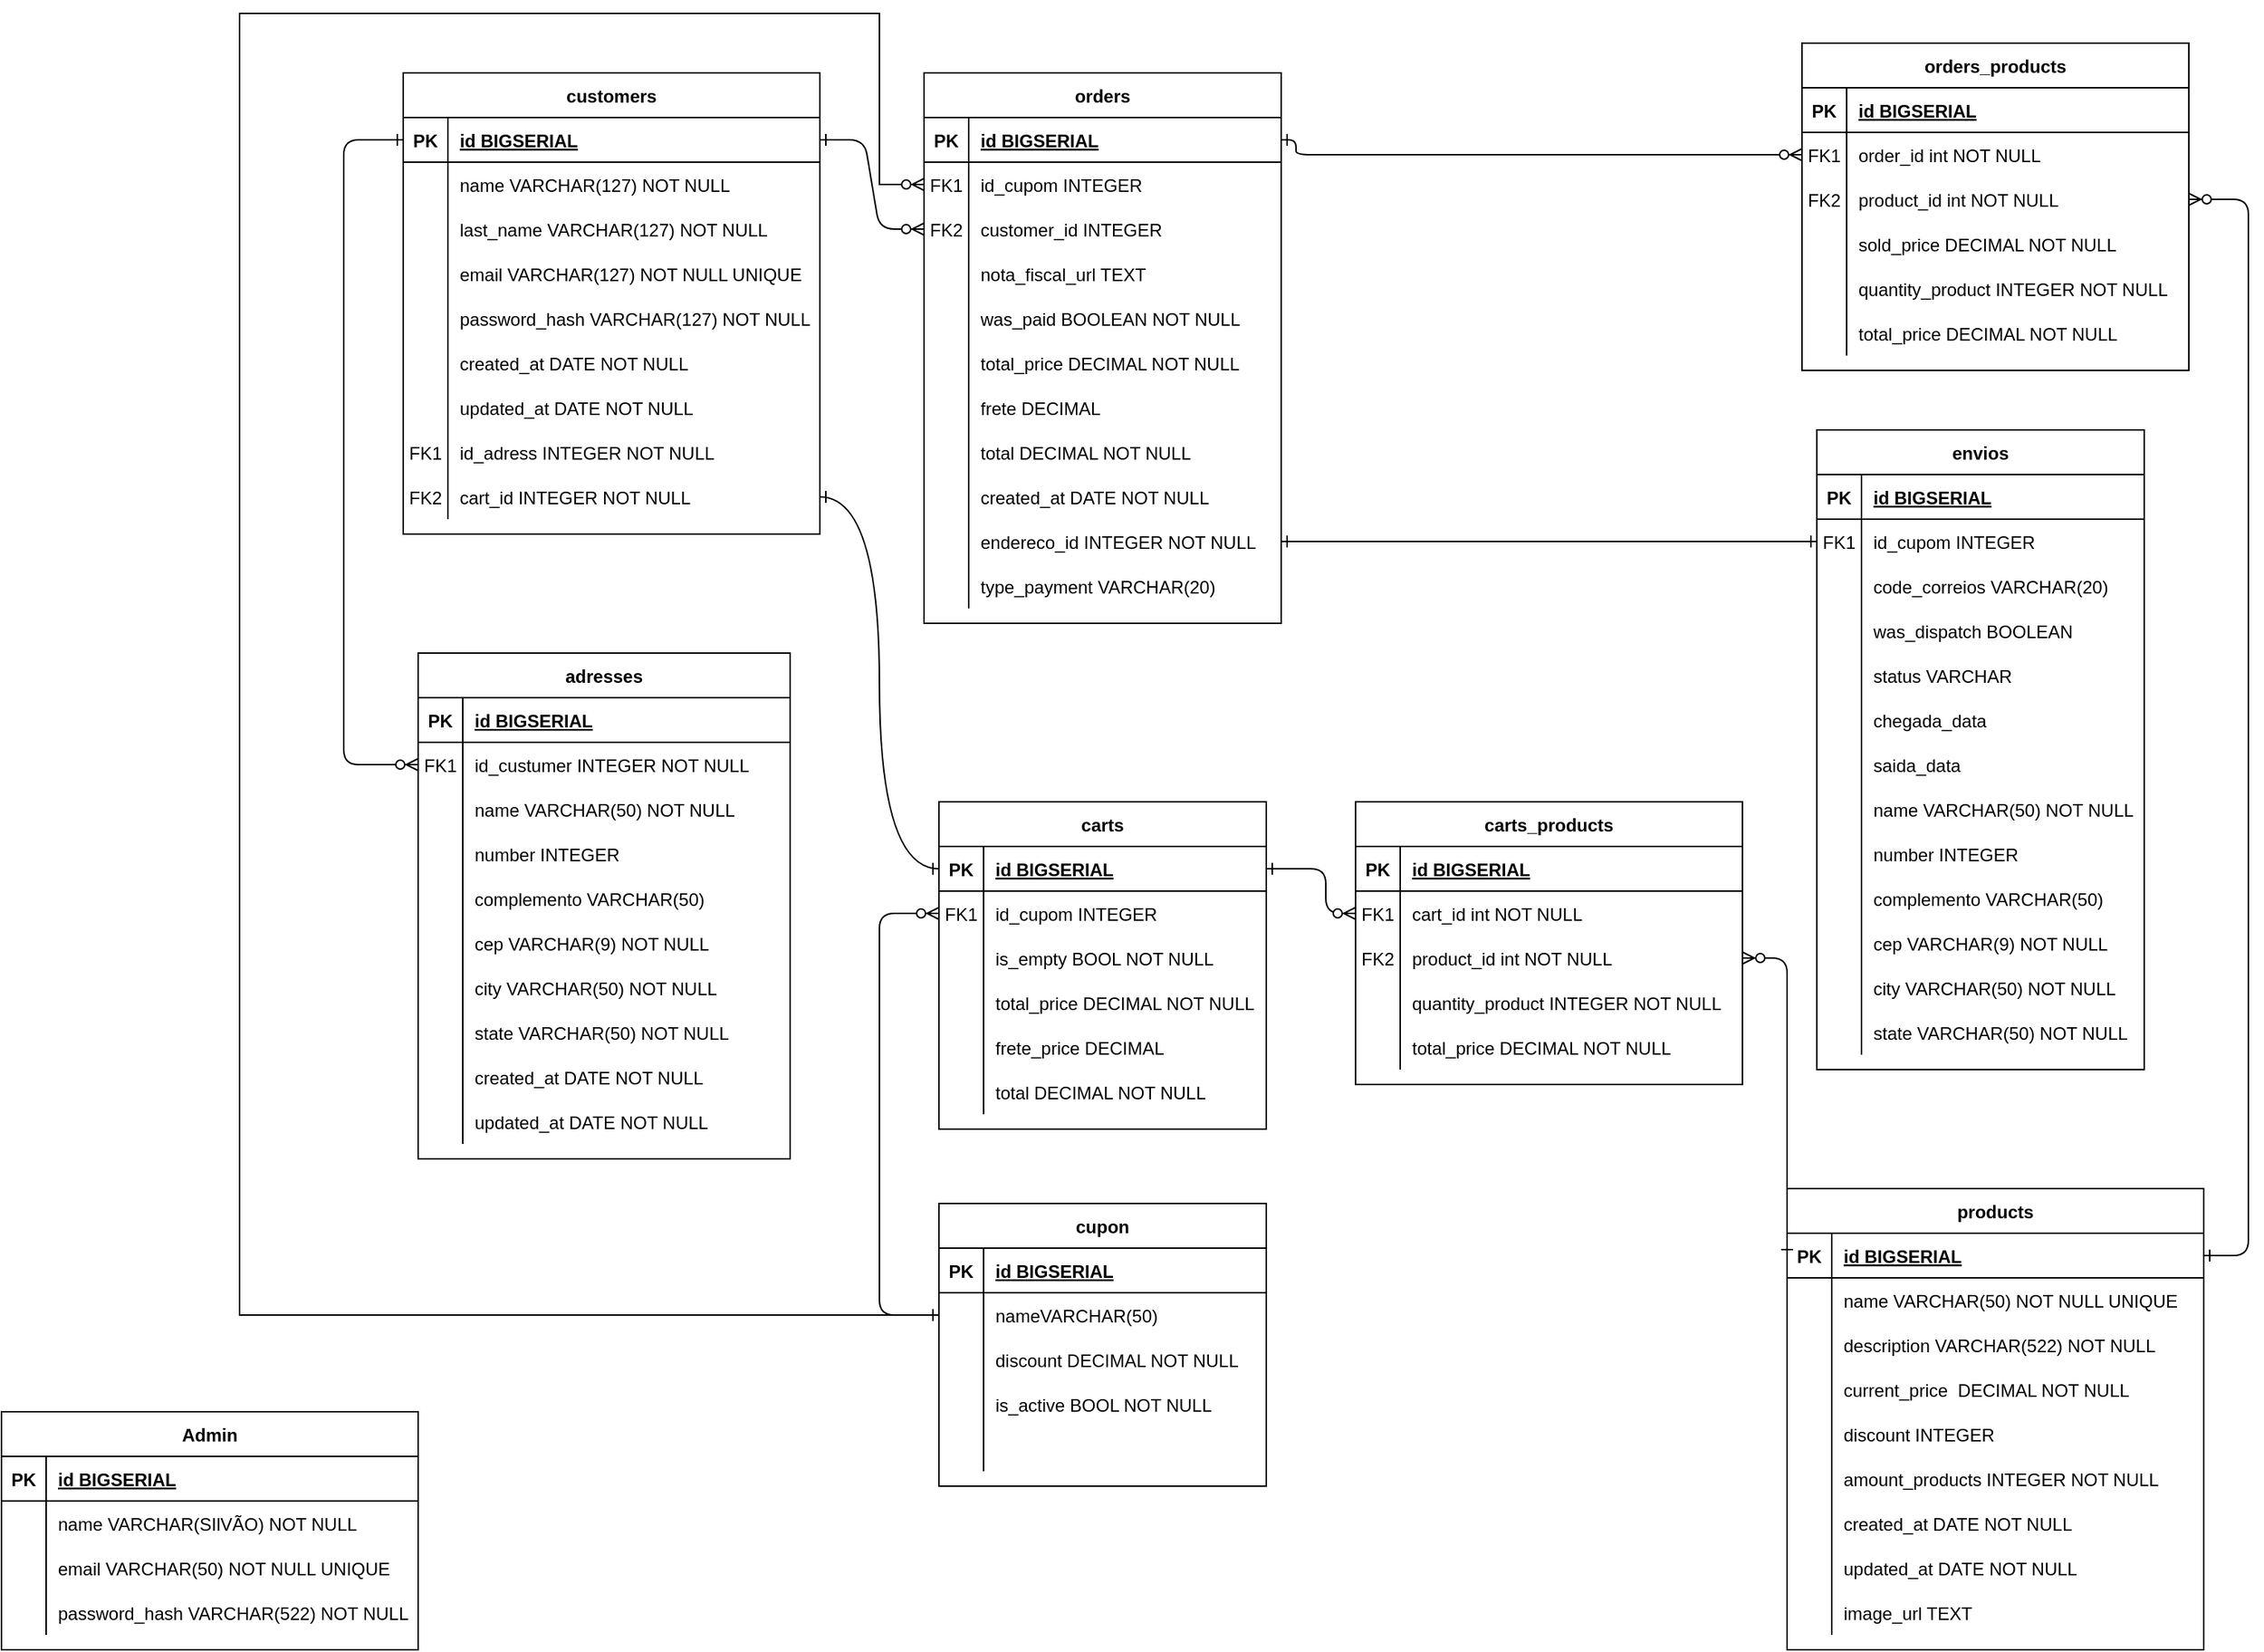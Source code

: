 <mxfile version="14.8.4" type="github">
  <diagram id="R2lEEEUBdFMjLlhIrx00" name="Page-1">
    <mxGraphModel dx="599" dy="321" grid="1" gridSize="10" guides="1" tooltips="1" connect="1" arrows="1" fold="1" page="1" pageScale="1" pageWidth="1654" pageHeight="1169" math="0" shadow="0" extFonts="Permanent Marker^https://fonts.googleapis.com/css?family=Permanent+Marker">
      <root>
        <mxCell id="0" />
        <mxCell id="1" parent="0" />
        <mxCell id="C-vyLk0tnHw3VtMMgP7b-1" value="" style="edgeStyle=entityRelationEdgeStyle;endArrow=ERzeroToMany;startArrow=ERone;endFill=1;startFill=0;exitX=1;exitY=0.5;exitDx=0;exitDy=0;entryX=0;entryY=0.5;entryDx=0;entryDy=0;" parent="1" source="XlrQRALpURYt6hvUXeuU-14" target="XlrQRALpURYt6hvUXeuU-234" edge="1">
          <mxGeometry width="100" height="100" relative="1" as="geometry">
            <mxPoint x="520" y="110" as="sourcePoint" />
            <mxPoint x="650" y="145" as="targetPoint" />
          </mxGeometry>
        </mxCell>
        <mxCell id="C-vyLk0tnHw3VtMMgP7b-12" value="" style="endArrow=ERzeroToMany;startArrow=ERone;endFill=1;startFill=0;edgeStyle=elbowEdgeStyle;exitX=1;exitY=0.5;exitDx=0;exitDy=0;entryX=1;entryY=0.5;entryDx=0;entryDy=0;" parent="1" source="C-vyLk0tnHw3VtMMgP7b-14" target="XlrQRALpURYt6hvUXeuU-194" edge="1">
          <mxGeometry width="100" height="100" relative="1" as="geometry">
            <mxPoint x="700" y="70" as="sourcePoint" />
            <mxPoint x="840" y="270" as="targetPoint" />
            <Array as="points">
              <mxPoint x="1540" y="310" />
              <mxPoint x="1560" y="300" />
              <mxPoint x="1290" y="150" />
              <mxPoint x="720" y="-75" />
              <mxPoint x="700" y="-100" />
              <mxPoint x="720" y="-130" />
              <mxPoint x="730" y="40" />
            </Array>
          </mxGeometry>
        </mxCell>
        <mxCell id="C-vyLk0tnHw3VtMMgP7b-13" value="products" style="shape=table;startSize=30;container=1;collapsible=1;childLayout=tableLayout;fixedRows=1;rowLines=0;fontStyle=1;align=center;resizeLast=1;" parent="1" vertex="1">
          <mxGeometry x="1230" y="820" width="280" height="310" as="geometry">
            <mxRectangle x="450" y="400" width="80" height="30" as="alternateBounds" />
          </mxGeometry>
        </mxCell>
        <mxCell id="C-vyLk0tnHw3VtMMgP7b-14" value="" style="shape=partialRectangle;collapsible=0;dropTarget=0;pointerEvents=0;fillColor=none;points=[[0,0.5],[1,0.5]];portConstraint=eastwest;top=0;left=0;right=0;bottom=1;" parent="C-vyLk0tnHw3VtMMgP7b-13" vertex="1">
          <mxGeometry y="30" width="280" height="30" as="geometry" />
        </mxCell>
        <mxCell id="C-vyLk0tnHw3VtMMgP7b-15" value="PK" style="shape=partialRectangle;overflow=hidden;connectable=0;fillColor=none;top=0;left=0;bottom=0;right=0;fontStyle=1;" parent="C-vyLk0tnHw3VtMMgP7b-14" vertex="1">
          <mxGeometry width="30" height="30" as="geometry" />
        </mxCell>
        <mxCell id="C-vyLk0tnHw3VtMMgP7b-16" value="id BIGSERIAL" style="shape=partialRectangle;overflow=hidden;connectable=0;fillColor=none;top=0;left=0;bottom=0;right=0;align=left;spacingLeft=6;fontStyle=5;" parent="C-vyLk0tnHw3VtMMgP7b-14" vertex="1">
          <mxGeometry x="30" width="250" height="30" as="geometry" />
        </mxCell>
        <mxCell id="C-vyLk0tnHw3VtMMgP7b-17" value="" style="shape=partialRectangle;collapsible=0;dropTarget=0;pointerEvents=0;fillColor=none;points=[[0,0.5],[1,0.5]];portConstraint=eastwest;top=0;left=0;right=0;bottom=0;" parent="C-vyLk0tnHw3VtMMgP7b-13" vertex="1">
          <mxGeometry y="60" width="280" height="30" as="geometry" />
        </mxCell>
        <mxCell id="C-vyLk0tnHw3VtMMgP7b-18" value="" style="shape=partialRectangle;overflow=hidden;connectable=0;fillColor=none;top=0;left=0;bottom=0;right=0;" parent="C-vyLk0tnHw3VtMMgP7b-17" vertex="1">
          <mxGeometry width="30" height="30" as="geometry" />
        </mxCell>
        <mxCell id="C-vyLk0tnHw3VtMMgP7b-19" value="name VARCHAR(50) NOT NULL UNIQUE" style="shape=partialRectangle;overflow=hidden;connectable=0;fillColor=none;top=0;left=0;bottom=0;right=0;align=left;spacingLeft=6;" parent="C-vyLk0tnHw3VtMMgP7b-17" vertex="1">
          <mxGeometry x="30" width="250" height="30" as="geometry" />
        </mxCell>
        <mxCell id="XlrQRALpURYt6hvUXeuU-103" value="" style="shape=partialRectangle;collapsible=0;dropTarget=0;pointerEvents=0;fillColor=none;points=[[0,0.5],[1,0.5]];portConstraint=eastwest;top=0;left=0;right=0;bottom=0;" parent="C-vyLk0tnHw3VtMMgP7b-13" vertex="1">
          <mxGeometry y="90" width="280" height="30" as="geometry" />
        </mxCell>
        <mxCell id="XlrQRALpURYt6hvUXeuU-104" value="" style="shape=partialRectangle;overflow=hidden;connectable=0;fillColor=none;top=0;left=0;bottom=0;right=0;" parent="XlrQRALpURYt6hvUXeuU-103" vertex="1">
          <mxGeometry width="30" height="30" as="geometry" />
        </mxCell>
        <mxCell id="XlrQRALpURYt6hvUXeuU-105" value="description VARCHAR(522) NOT NULL" style="shape=partialRectangle;overflow=hidden;connectable=0;fillColor=none;top=0;left=0;bottom=0;right=0;align=left;spacingLeft=6;" parent="XlrQRALpURYt6hvUXeuU-103" vertex="1">
          <mxGeometry x="30" width="250" height="30" as="geometry" />
        </mxCell>
        <mxCell id="XlrQRALpURYt6hvUXeuU-171" value="" style="shape=partialRectangle;collapsible=0;dropTarget=0;pointerEvents=0;fillColor=none;points=[[0,0.5],[1,0.5]];portConstraint=eastwest;top=0;left=0;right=0;bottom=0;" parent="C-vyLk0tnHw3VtMMgP7b-13" vertex="1">
          <mxGeometry y="120" width="280" height="30" as="geometry" />
        </mxCell>
        <mxCell id="XlrQRALpURYt6hvUXeuU-172" value="" style="shape=partialRectangle;overflow=hidden;connectable=0;fillColor=none;top=0;left=0;bottom=0;right=0;" parent="XlrQRALpURYt6hvUXeuU-171" vertex="1">
          <mxGeometry width="30" height="30" as="geometry" />
        </mxCell>
        <mxCell id="XlrQRALpURYt6hvUXeuU-173" value="current_price  DECIMAL NOT NULL" style="shape=partialRectangle;overflow=hidden;connectable=0;fillColor=none;top=0;left=0;bottom=0;right=0;align=left;spacingLeft=6;" parent="XlrQRALpURYt6hvUXeuU-171" vertex="1">
          <mxGeometry x="30" width="250" height="30" as="geometry" />
        </mxCell>
        <mxCell id="XlrQRALpURYt6hvUXeuU-184" style="shape=partialRectangle;collapsible=0;dropTarget=0;pointerEvents=0;fillColor=none;points=[[0,0.5],[1,0.5]];portConstraint=eastwest;top=0;left=0;right=0;bottom=0;" parent="C-vyLk0tnHw3VtMMgP7b-13" vertex="1">
          <mxGeometry y="150" width="280" height="30" as="geometry" />
        </mxCell>
        <mxCell id="XlrQRALpURYt6hvUXeuU-185" style="shape=partialRectangle;overflow=hidden;connectable=0;fillColor=none;top=0;left=0;bottom=0;right=0;" parent="XlrQRALpURYt6hvUXeuU-184" vertex="1">
          <mxGeometry width="30" height="30" as="geometry" />
        </mxCell>
        <mxCell id="XlrQRALpURYt6hvUXeuU-186" value="discount INTEGER " style="shape=partialRectangle;overflow=hidden;connectable=0;fillColor=none;top=0;left=0;bottom=0;right=0;align=left;spacingLeft=6;" parent="XlrQRALpURYt6hvUXeuU-184" vertex="1">
          <mxGeometry x="30" width="250" height="30" as="geometry" />
        </mxCell>
        <mxCell id="XlrQRALpURYt6hvUXeuU-174" value="" style="shape=partialRectangle;collapsible=0;dropTarget=0;pointerEvents=0;fillColor=none;points=[[0,0.5],[1,0.5]];portConstraint=eastwest;top=0;left=0;right=0;bottom=0;" parent="C-vyLk0tnHw3VtMMgP7b-13" vertex="1">
          <mxGeometry y="180" width="280" height="30" as="geometry" />
        </mxCell>
        <mxCell id="XlrQRALpURYt6hvUXeuU-175" value="" style="shape=partialRectangle;overflow=hidden;connectable=0;fillColor=none;top=0;left=0;bottom=0;right=0;" parent="XlrQRALpURYt6hvUXeuU-174" vertex="1">
          <mxGeometry width="30" height="30" as="geometry" />
        </mxCell>
        <mxCell id="XlrQRALpURYt6hvUXeuU-176" value="amount_products INTEGER NOT NULL" style="shape=partialRectangle;overflow=hidden;connectable=0;fillColor=none;top=0;left=0;bottom=0;right=0;align=left;spacingLeft=6;" parent="XlrQRALpURYt6hvUXeuU-174" vertex="1">
          <mxGeometry x="30" width="250" height="30" as="geometry" />
        </mxCell>
        <mxCell id="XlrQRALpURYt6hvUXeuU-106" value="" style="shape=partialRectangle;collapsible=0;dropTarget=0;pointerEvents=0;fillColor=none;points=[[0,0.5],[1,0.5]];portConstraint=eastwest;top=0;left=0;right=0;bottom=0;" parent="C-vyLk0tnHw3VtMMgP7b-13" vertex="1">
          <mxGeometry y="210" width="280" height="30" as="geometry" />
        </mxCell>
        <mxCell id="XlrQRALpURYt6hvUXeuU-107" value="" style="shape=partialRectangle;overflow=hidden;connectable=0;fillColor=none;top=0;left=0;bottom=0;right=0;" parent="XlrQRALpURYt6hvUXeuU-106" vertex="1">
          <mxGeometry width="30" height="30" as="geometry" />
        </mxCell>
        <mxCell id="XlrQRALpURYt6hvUXeuU-108" value="created_at DATE NOT NULL" style="shape=partialRectangle;overflow=hidden;connectable=0;fillColor=none;top=0;left=0;bottom=0;right=0;align=left;spacingLeft=6;" parent="XlrQRALpURYt6hvUXeuU-106" vertex="1">
          <mxGeometry x="30" width="250" height="30" as="geometry" />
        </mxCell>
        <mxCell id="C-vyLk0tnHw3VtMMgP7b-20" value="" style="shape=partialRectangle;collapsible=0;dropTarget=0;pointerEvents=0;fillColor=none;points=[[0,0.5],[1,0.5]];portConstraint=eastwest;top=0;left=0;right=0;bottom=0;" parent="C-vyLk0tnHw3VtMMgP7b-13" vertex="1">
          <mxGeometry y="240" width="280" height="30" as="geometry" />
        </mxCell>
        <mxCell id="C-vyLk0tnHw3VtMMgP7b-21" value="" style="shape=partialRectangle;overflow=hidden;connectable=0;fillColor=none;top=0;left=0;bottom=0;right=0;" parent="C-vyLk0tnHw3VtMMgP7b-20" vertex="1">
          <mxGeometry width="30" height="30" as="geometry" />
        </mxCell>
        <mxCell id="C-vyLk0tnHw3VtMMgP7b-22" value="updated_at DATE NOT NULL" style="shape=partialRectangle;overflow=hidden;connectable=0;fillColor=none;top=0;left=0;bottom=0;right=0;align=left;spacingLeft=6;" parent="C-vyLk0tnHw3VtMMgP7b-20" vertex="1">
          <mxGeometry x="30" width="250" height="30" as="geometry" />
        </mxCell>
        <mxCell id="TyfV1jpPnuRvUsvOsFz--67" value="" style="shape=partialRectangle;collapsible=0;dropTarget=0;pointerEvents=0;fillColor=none;points=[[0,0.5],[1,0.5]];portConstraint=eastwest;top=0;left=0;right=0;bottom=0;" parent="C-vyLk0tnHw3VtMMgP7b-13" vertex="1">
          <mxGeometry y="270" width="280" height="30" as="geometry" />
        </mxCell>
        <mxCell id="TyfV1jpPnuRvUsvOsFz--68" value="" style="shape=partialRectangle;overflow=hidden;connectable=0;fillColor=none;top=0;left=0;bottom=0;right=0;" parent="TyfV1jpPnuRvUsvOsFz--67" vertex="1">
          <mxGeometry width="30" height="30" as="geometry" />
        </mxCell>
        <mxCell id="TyfV1jpPnuRvUsvOsFz--69" value="image_url TEXT" style="shape=partialRectangle;overflow=hidden;connectable=0;fillColor=none;top=0;left=0;bottom=0;right=0;align=left;spacingLeft=6;" parent="TyfV1jpPnuRvUsvOsFz--67" vertex="1">
          <mxGeometry x="30" width="250" height="30" as="geometry" />
        </mxCell>
        <mxCell id="XlrQRALpURYt6hvUXeuU-13" value="customers" style="shape=table;startSize=30;container=1;collapsible=1;childLayout=tableLayout;fixedRows=1;rowLines=0;fontStyle=1;align=center;resizeLast=1;" parent="1" vertex="1">
          <mxGeometry x="300" y="70" width="280" height="310" as="geometry">
            <mxRectangle x="100" y="80" width="60" height="30" as="alternateBounds" />
          </mxGeometry>
        </mxCell>
        <mxCell id="XlrQRALpURYt6hvUXeuU-14" value="" style="shape=partialRectangle;collapsible=0;dropTarget=0;pointerEvents=0;fillColor=none;points=[[0,0.5],[1,0.5]];portConstraint=eastwest;top=0;left=0;right=0;bottom=1;" parent="XlrQRALpURYt6hvUXeuU-13" vertex="1">
          <mxGeometry y="30" width="280" height="30" as="geometry" />
        </mxCell>
        <mxCell id="XlrQRALpURYt6hvUXeuU-15" value="PK" style="shape=partialRectangle;overflow=hidden;connectable=0;fillColor=none;top=0;left=0;bottom=0;right=0;fontStyle=1;" parent="XlrQRALpURYt6hvUXeuU-14" vertex="1">
          <mxGeometry width="30" height="30" as="geometry" />
        </mxCell>
        <mxCell id="XlrQRALpURYt6hvUXeuU-16" value="id BIGSERIAL" style="shape=partialRectangle;overflow=hidden;connectable=0;fillColor=none;top=0;left=0;bottom=0;right=0;align=left;spacingLeft=6;fontStyle=5;" parent="XlrQRALpURYt6hvUXeuU-14" vertex="1">
          <mxGeometry x="30" width="250" height="30" as="geometry" />
        </mxCell>
        <mxCell id="XlrQRALpURYt6hvUXeuU-17" value="" style="shape=partialRectangle;collapsible=0;dropTarget=0;pointerEvents=0;fillColor=none;points=[[0,0.5],[1,0.5]];portConstraint=eastwest;top=0;left=0;right=0;bottom=0;" parent="XlrQRALpURYt6hvUXeuU-13" vertex="1">
          <mxGeometry y="60" width="280" height="30" as="geometry" />
        </mxCell>
        <mxCell id="XlrQRALpURYt6hvUXeuU-18" value="" style="shape=partialRectangle;overflow=hidden;connectable=0;fillColor=none;top=0;left=0;bottom=0;right=0;" parent="XlrQRALpURYt6hvUXeuU-17" vertex="1">
          <mxGeometry width="30" height="30" as="geometry" />
        </mxCell>
        <mxCell id="XlrQRALpURYt6hvUXeuU-19" value="name VARCHAR(127) NOT NULL" style="shape=partialRectangle;overflow=hidden;connectable=0;fillColor=none;top=0;left=0;bottom=0;right=0;align=left;spacingLeft=6;" parent="XlrQRALpURYt6hvUXeuU-17" vertex="1">
          <mxGeometry x="30" width="250" height="30" as="geometry" />
        </mxCell>
        <mxCell id="XlrQRALpURYt6hvUXeuU-20" value="" style="shape=partialRectangle;collapsible=0;dropTarget=0;pointerEvents=0;fillColor=none;points=[[0,0.5],[1,0.5]];portConstraint=eastwest;top=0;left=0;right=0;bottom=0;" parent="XlrQRALpURYt6hvUXeuU-13" vertex="1">
          <mxGeometry y="90" width="280" height="30" as="geometry" />
        </mxCell>
        <mxCell id="XlrQRALpURYt6hvUXeuU-21" value="" style="shape=partialRectangle;overflow=hidden;connectable=0;fillColor=none;top=0;left=0;bottom=0;right=0;" parent="XlrQRALpURYt6hvUXeuU-20" vertex="1">
          <mxGeometry width="30" height="30" as="geometry" />
        </mxCell>
        <mxCell id="XlrQRALpURYt6hvUXeuU-22" value="last_name VARCHAR(127) NOT NULL" style="shape=partialRectangle;overflow=hidden;connectable=0;fillColor=none;top=0;left=0;bottom=0;right=0;align=left;spacingLeft=6;" parent="XlrQRALpURYt6hvUXeuU-20" vertex="1">
          <mxGeometry x="30" width="250" height="30" as="geometry" />
        </mxCell>
        <mxCell id="XlrQRALpURYt6hvUXeuU-154" value="" style="shape=partialRectangle;collapsible=0;dropTarget=0;pointerEvents=0;fillColor=none;points=[[0,0.5],[1,0.5]];portConstraint=eastwest;top=0;left=0;right=0;bottom=0;" parent="XlrQRALpURYt6hvUXeuU-13" vertex="1">
          <mxGeometry y="120" width="280" height="30" as="geometry" />
        </mxCell>
        <mxCell id="XlrQRALpURYt6hvUXeuU-155" value="" style="shape=partialRectangle;overflow=hidden;connectable=0;fillColor=none;top=0;left=0;bottom=0;right=0;" parent="XlrQRALpURYt6hvUXeuU-154" vertex="1">
          <mxGeometry width="30" height="30" as="geometry" />
        </mxCell>
        <mxCell id="XlrQRALpURYt6hvUXeuU-156" value="email VARCHAR(127) NOT NULL UNIQUE" style="shape=partialRectangle;overflow=hidden;connectable=0;fillColor=none;top=0;left=0;bottom=0;right=0;align=left;spacingLeft=6;" parent="XlrQRALpURYt6hvUXeuU-154" vertex="1">
          <mxGeometry x="30" width="250" height="30" as="geometry" />
        </mxCell>
        <mxCell id="XlrQRALpURYt6hvUXeuU-67" value="" style="shape=partialRectangle;collapsible=0;dropTarget=0;pointerEvents=0;fillColor=none;points=[[0,0.5],[1,0.5]];portConstraint=eastwest;top=0;left=0;right=0;bottom=0;" parent="XlrQRALpURYt6hvUXeuU-13" vertex="1">
          <mxGeometry y="150" width="280" height="30" as="geometry" />
        </mxCell>
        <mxCell id="XlrQRALpURYt6hvUXeuU-68" value="" style="shape=partialRectangle;overflow=hidden;connectable=0;fillColor=none;top=0;left=0;bottom=0;right=0;" parent="XlrQRALpURYt6hvUXeuU-67" vertex="1">
          <mxGeometry width="30" height="30" as="geometry" />
        </mxCell>
        <mxCell id="XlrQRALpURYt6hvUXeuU-69" value="password_hash VARCHAR(127) NOT NULL" style="shape=partialRectangle;overflow=hidden;connectable=0;fillColor=none;top=0;left=0;bottom=0;right=0;align=left;spacingLeft=6;" parent="XlrQRALpURYt6hvUXeuU-67" vertex="1">
          <mxGeometry x="30" width="250" height="30" as="geometry" />
        </mxCell>
        <mxCell id="XlrQRALpURYt6hvUXeuU-157" value="" style="shape=partialRectangle;collapsible=0;dropTarget=0;pointerEvents=0;fillColor=none;points=[[0,0.5],[1,0.5]];portConstraint=eastwest;top=0;left=0;right=0;bottom=0;" parent="XlrQRALpURYt6hvUXeuU-13" vertex="1">
          <mxGeometry y="180" width="280" height="30" as="geometry" />
        </mxCell>
        <mxCell id="XlrQRALpURYt6hvUXeuU-158" value="" style="shape=partialRectangle;overflow=hidden;connectable=0;fillColor=none;top=0;left=0;bottom=0;right=0;" parent="XlrQRALpURYt6hvUXeuU-157" vertex="1">
          <mxGeometry width="30" height="30" as="geometry" />
        </mxCell>
        <mxCell id="XlrQRALpURYt6hvUXeuU-159" value="created_at DATE NOT NULL" style="shape=partialRectangle;overflow=hidden;connectable=0;fillColor=none;top=0;left=0;bottom=0;right=0;align=left;spacingLeft=6;" parent="XlrQRALpURYt6hvUXeuU-157" vertex="1">
          <mxGeometry x="30" width="250" height="30" as="geometry" />
        </mxCell>
        <mxCell id="XlrQRALpURYt6hvUXeuU-281" value="" style="shape=partialRectangle;collapsible=0;dropTarget=0;pointerEvents=0;fillColor=none;points=[[0,0.5],[1,0.5]];portConstraint=eastwest;top=0;left=0;right=0;bottom=0;" parent="XlrQRALpURYt6hvUXeuU-13" vertex="1">
          <mxGeometry y="210" width="280" height="30" as="geometry" />
        </mxCell>
        <mxCell id="XlrQRALpURYt6hvUXeuU-282" value="" style="shape=partialRectangle;overflow=hidden;connectable=0;fillColor=none;top=0;left=0;bottom=0;right=0;" parent="XlrQRALpURYt6hvUXeuU-281" vertex="1">
          <mxGeometry width="30" height="30" as="geometry" />
        </mxCell>
        <mxCell id="XlrQRALpURYt6hvUXeuU-283" value="updated_at DATE NOT NULL" style="shape=partialRectangle;overflow=hidden;connectable=0;fillColor=none;top=0;left=0;bottom=0;right=0;align=left;spacingLeft=6;" parent="XlrQRALpURYt6hvUXeuU-281" vertex="1">
          <mxGeometry x="30" width="250" height="30" as="geometry" />
        </mxCell>
        <mxCell id="XlrQRALpURYt6hvUXeuU-70" value="" style="shape=partialRectangle;collapsible=0;dropTarget=0;pointerEvents=0;fillColor=none;points=[[0,0.5],[1,0.5]];portConstraint=eastwest;top=0;left=0;right=0;bottom=0;" parent="XlrQRALpURYt6hvUXeuU-13" vertex="1">
          <mxGeometry y="240" width="280" height="30" as="geometry" />
        </mxCell>
        <mxCell id="XlrQRALpURYt6hvUXeuU-71" value="FK1" style="shape=partialRectangle;overflow=hidden;connectable=0;fillColor=none;top=0;left=0;bottom=0;right=0;" parent="XlrQRALpURYt6hvUXeuU-70" vertex="1">
          <mxGeometry width="30" height="30" as="geometry" />
        </mxCell>
        <mxCell id="XlrQRALpURYt6hvUXeuU-72" value="id_adress INTEGER NOT NULL" style="shape=partialRectangle;overflow=hidden;connectable=0;fillColor=none;top=0;left=0;bottom=0;right=0;align=left;spacingLeft=6;" parent="XlrQRALpURYt6hvUXeuU-70" vertex="1">
          <mxGeometry x="30" width="250" height="30" as="geometry" />
        </mxCell>
        <mxCell id="XlrQRALpURYt6hvUXeuU-178" value="" style="shape=partialRectangle;collapsible=0;dropTarget=0;pointerEvents=0;fillColor=none;points=[[0,0.5],[1,0.5]];portConstraint=eastwest;top=0;left=0;right=0;bottom=0;" parent="XlrQRALpURYt6hvUXeuU-13" vertex="1">
          <mxGeometry y="270" width="280" height="30" as="geometry" />
        </mxCell>
        <mxCell id="XlrQRALpURYt6hvUXeuU-179" value="FK2" style="shape=partialRectangle;overflow=hidden;connectable=0;fillColor=none;top=0;left=0;bottom=0;right=0;" parent="XlrQRALpURYt6hvUXeuU-178" vertex="1">
          <mxGeometry width="30" height="30" as="geometry" />
        </mxCell>
        <mxCell id="XlrQRALpURYt6hvUXeuU-180" value="cart_id INTEGER NOT NULL" style="shape=partialRectangle;overflow=hidden;connectable=0;fillColor=none;top=0;left=0;bottom=0;right=0;align=left;spacingLeft=6;" parent="XlrQRALpURYt6hvUXeuU-178" vertex="1">
          <mxGeometry x="30" width="250" height="30" as="geometry" />
        </mxCell>
        <mxCell id="XlrQRALpURYt6hvUXeuU-73" value="adresses" style="shape=table;startSize=30;container=1;collapsible=1;childLayout=tableLayout;fixedRows=1;rowLines=0;fontStyle=1;align=center;resizeLast=1;" parent="1" vertex="1">
          <mxGeometry x="310" y="460" width="250" height="340" as="geometry" />
        </mxCell>
        <mxCell id="XlrQRALpURYt6hvUXeuU-74" value="" style="shape=partialRectangle;collapsible=0;dropTarget=0;pointerEvents=0;fillColor=none;points=[[0,0.5],[1,0.5]];portConstraint=eastwest;top=0;left=0;right=0;bottom=1;" parent="XlrQRALpURYt6hvUXeuU-73" vertex="1">
          <mxGeometry y="30" width="250" height="30" as="geometry" />
        </mxCell>
        <mxCell id="XlrQRALpURYt6hvUXeuU-75" value="PK" style="shape=partialRectangle;overflow=hidden;connectable=0;fillColor=none;top=0;left=0;bottom=0;right=0;fontStyle=1;" parent="XlrQRALpURYt6hvUXeuU-74" vertex="1">
          <mxGeometry width="30" height="30" as="geometry" />
        </mxCell>
        <mxCell id="XlrQRALpURYt6hvUXeuU-76" value="id BIGSERIAL" style="shape=partialRectangle;overflow=hidden;connectable=0;fillColor=none;top=0;left=0;bottom=0;right=0;align=left;spacingLeft=6;fontStyle=5;" parent="XlrQRALpURYt6hvUXeuU-74" vertex="1">
          <mxGeometry x="30" width="220" height="30" as="geometry" />
        </mxCell>
        <mxCell id="TyfV1jpPnuRvUsvOsFz--29" value="" style="shape=partialRectangle;collapsible=0;dropTarget=0;pointerEvents=0;fillColor=none;points=[[0,0.5],[1,0.5]];portConstraint=eastwest;top=0;left=0;right=0;bottom=0;" parent="XlrQRALpURYt6hvUXeuU-73" vertex="1">
          <mxGeometry y="60" width="250" height="30" as="geometry" />
        </mxCell>
        <mxCell id="TyfV1jpPnuRvUsvOsFz--30" value="FK1" style="shape=partialRectangle;overflow=hidden;connectable=0;fillColor=none;top=0;left=0;bottom=0;right=0;" parent="TyfV1jpPnuRvUsvOsFz--29" vertex="1">
          <mxGeometry width="30" height="30" as="geometry" />
        </mxCell>
        <mxCell id="TyfV1jpPnuRvUsvOsFz--31" value="id_custumer INTEGER NOT NULL" style="shape=partialRectangle;overflow=hidden;connectable=0;fillColor=none;top=0;left=0;bottom=0;right=0;align=left;spacingLeft=6;" parent="TyfV1jpPnuRvUsvOsFz--29" vertex="1">
          <mxGeometry x="30" width="220" height="30" as="geometry" />
        </mxCell>
        <mxCell id="XlrQRALpURYt6hvUXeuU-77" value="" style="shape=partialRectangle;collapsible=0;dropTarget=0;pointerEvents=0;fillColor=none;points=[[0,0.5],[1,0.5]];portConstraint=eastwest;top=0;left=0;right=0;bottom=0;" parent="XlrQRALpURYt6hvUXeuU-73" vertex="1">
          <mxGeometry y="90" width="250" height="30" as="geometry" />
        </mxCell>
        <mxCell id="XlrQRALpURYt6hvUXeuU-78" value="" style="shape=partialRectangle;overflow=hidden;connectable=0;fillColor=none;top=0;left=0;bottom=0;right=0;" parent="XlrQRALpURYt6hvUXeuU-77" vertex="1">
          <mxGeometry width="30" height="30" as="geometry" />
        </mxCell>
        <mxCell id="XlrQRALpURYt6hvUXeuU-79" value="name VARCHAR(50) NOT NULL" style="shape=partialRectangle;overflow=hidden;connectable=0;fillColor=none;top=0;left=0;bottom=0;right=0;align=left;spacingLeft=6;" parent="XlrQRALpURYt6hvUXeuU-77" vertex="1">
          <mxGeometry x="30" width="220" height="30" as="geometry" />
        </mxCell>
        <mxCell id="XlrQRALpURYt6hvUXeuU-80" value="" style="shape=partialRectangle;collapsible=0;dropTarget=0;pointerEvents=0;fillColor=none;points=[[0,0.5],[1,0.5]];portConstraint=eastwest;top=0;left=0;right=0;bottom=0;" parent="XlrQRALpURYt6hvUXeuU-73" vertex="1">
          <mxGeometry y="120" width="250" height="30" as="geometry" />
        </mxCell>
        <mxCell id="XlrQRALpURYt6hvUXeuU-81" value="" style="shape=partialRectangle;overflow=hidden;connectable=0;fillColor=none;top=0;left=0;bottom=0;right=0;" parent="XlrQRALpURYt6hvUXeuU-80" vertex="1">
          <mxGeometry width="30" height="30" as="geometry" />
        </mxCell>
        <mxCell id="XlrQRALpURYt6hvUXeuU-82" value="number INTEGER" style="shape=partialRectangle;overflow=hidden;connectable=0;fillColor=none;top=0;left=0;bottom=0;right=0;align=left;spacingLeft=6;" parent="XlrQRALpURYt6hvUXeuU-80" vertex="1">
          <mxGeometry x="30" width="220" height="30" as="geometry" />
        </mxCell>
        <mxCell id="XlrQRALpURYt6hvUXeuU-86" value="" style="shape=partialRectangle;collapsible=0;dropTarget=0;pointerEvents=0;fillColor=none;points=[[0,0.5],[1,0.5]];portConstraint=eastwest;top=0;left=0;right=0;bottom=0;" parent="XlrQRALpURYt6hvUXeuU-73" vertex="1">
          <mxGeometry y="150" width="250" height="30" as="geometry" />
        </mxCell>
        <mxCell id="XlrQRALpURYt6hvUXeuU-87" value="" style="shape=partialRectangle;overflow=hidden;connectable=0;fillColor=none;top=0;left=0;bottom=0;right=0;" parent="XlrQRALpURYt6hvUXeuU-86" vertex="1">
          <mxGeometry width="30" height="30" as="geometry" />
        </mxCell>
        <mxCell id="XlrQRALpURYt6hvUXeuU-88" value="complemento VARCHAR(50)" style="shape=partialRectangle;overflow=hidden;connectable=0;fillColor=none;top=0;left=0;bottom=0;right=0;align=left;spacingLeft=6;" parent="XlrQRALpURYt6hvUXeuU-86" vertex="1">
          <mxGeometry x="30" width="220" height="30" as="geometry" />
        </mxCell>
        <mxCell id="XlrQRALpURYt6hvUXeuU-89" value="" style="shape=partialRectangle;collapsible=0;dropTarget=0;pointerEvents=0;fillColor=none;points=[[0,0.5],[1,0.5]];portConstraint=eastwest;top=0;left=0;right=0;bottom=0;" parent="XlrQRALpURYt6hvUXeuU-73" vertex="1">
          <mxGeometry y="180" width="250" height="30" as="geometry" />
        </mxCell>
        <mxCell id="XlrQRALpURYt6hvUXeuU-90" value="" style="shape=partialRectangle;overflow=hidden;connectable=0;fillColor=none;top=0;left=0;bottom=0;right=0;" parent="XlrQRALpURYt6hvUXeuU-89" vertex="1">
          <mxGeometry width="30" height="30" as="geometry" />
        </mxCell>
        <mxCell id="XlrQRALpURYt6hvUXeuU-91" value="cep VARCHAR(9) NOT NULL" style="shape=partialRectangle;overflow=hidden;connectable=0;fillColor=none;top=0;left=0;bottom=0;right=0;align=left;spacingLeft=6;" parent="XlrQRALpURYt6hvUXeuU-89" vertex="1">
          <mxGeometry x="30" width="220" height="30" as="geometry" />
        </mxCell>
        <mxCell id="XlrQRALpURYt6hvUXeuU-92" value="" style="shape=partialRectangle;collapsible=0;dropTarget=0;pointerEvents=0;fillColor=none;points=[[0,0.5],[1,0.5]];portConstraint=eastwest;top=0;left=0;right=0;bottom=0;" parent="XlrQRALpURYt6hvUXeuU-73" vertex="1">
          <mxGeometry y="210" width="250" height="30" as="geometry" />
        </mxCell>
        <mxCell id="XlrQRALpURYt6hvUXeuU-93" value="" style="shape=partialRectangle;overflow=hidden;connectable=0;fillColor=none;top=0;left=0;bottom=0;right=0;" parent="XlrQRALpURYt6hvUXeuU-92" vertex="1">
          <mxGeometry width="30" height="30" as="geometry" />
        </mxCell>
        <mxCell id="XlrQRALpURYt6hvUXeuU-94" value="city VARCHAR(50) NOT NULL" style="shape=partialRectangle;overflow=hidden;connectable=0;fillColor=none;top=0;left=0;bottom=0;right=0;align=left;spacingLeft=6;" parent="XlrQRALpURYt6hvUXeuU-92" vertex="1">
          <mxGeometry x="30" width="220" height="30" as="geometry" />
        </mxCell>
        <mxCell id="XlrQRALpURYt6hvUXeuU-163" value="" style="shape=partialRectangle;collapsible=0;dropTarget=0;pointerEvents=0;fillColor=none;points=[[0,0.5],[1,0.5]];portConstraint=eastwest;top=0;left=0;right=0;bottom=0;" parent="XlrQRALpURYt6hvUXeuU-73" vertex="1">
          <mxGeometry y="240" width="250" height="30" as="geometry" />
        </mxCell>
        <mxCell id="XlrQRALpURYt6hvUXeuU-164" value="" style="shape=partialRectangle;overflow=hidden;connectable=0;fillColor=none;top=0;left=0;bottom=0;right=0;" parent="XlrQRALpURYt6hvUXeuU-163" vertex="1">
          <mxGeometry width="30" height="30" as="geometry" />
        </mxCell>
        <mxCell id="XlrQRALpURYt6hvUXeuU-165" value="state VARCHAR(50) NOT NULL" style="shape=partialRectangle;overflow=hidden;connectable=0;fillColor=none;top=0;left=0;bottom=0;right=0;align=left;spacingLeft=6;" parent="XlrQRALpURYt6hvUXeuU-163" vertex="1">
          <mxGeometry x="30" width="220" height="30" as="geometry" />
        </mxCell>
        <mxCell id="XlrQRALpURYt6hvUXeuU-166" value="" style="shape=partialRectangle;collapsible=0;dropTarget=0;pointerEvents=0;fillColor=none;points=[[0,0.5],[1,0.5]];portConstraint=eastwest;top=0;left=0;right=0;bottom=0;" parent="XlrQRALpURYt6hvUXeuU-73" vertex="1">
          <mxGeometry y="270" width="250" height="30" as="geometry" />
        </mxCell>
        <mxCell id="XlrQRALpURYt6hvUXeuU-167" value="" style="shape=partialRectangle;overflow=hidden;connectable=0;fillColor=none;top=0;left=0;bottom=0;right=0;" parent="XlrQRALpURYt6hvUXeuU-166" vertex="1">
          <mxGeometry width="30" height="30" as="geometry" />
        </mxCell>
        <mxCell id="XlrQRALpURYt6hvUXeuU-168" value="created_at DATE NOT NULL" style="shape=partialRectangle;overflow=hidden;connectable=0;fillColor=none;top=0;left=0;bottom=0;right=0;align=left;spacingLeft=6;" parent="XlrQRALpURYt6hvUXeuU-166" vertex="1">
          <mxGeometry x="30" width="220" height="30" as="geometry" />
        </mxCell>
        <mxCell id="XlrQRALpURYt6hvUXeuU-83" value="" style="shape=partialRectangle;collapsible=0;dropTarget=0;pointerEvents=0;fillColor=none;points=[[0,0.5],[1,0.5]];portConstraint=eastwest;top=0;left=0;right=0;bottom=0;" parent="XlrQRALpURYt6hvUXeuU-73" vertex="1">
          <mxGeometry y="300" width="250" height="30" as="geometry" />
        </mxCell>
        <mxCell id="XlrQRALpURYt6hvUXeuU-84" value="" style="shape=partialRectangle;overflow=hidden;connectable=0;fillColor=none;top=0;left=0;bottom=0;right=0;" parent="XlrQRALpURYt6hvUXeuU-83" vertex="1">
          <mxGeometry width="30" height="30" as="geometry" />
        </mxCell>
        <mxCell id="XlrQRALpURYt6hvUXeuU-85" value="updated_at DATE NOT NULL" style="shape=partialRectangle;overflow=hidden;connectable=0;fillColor=none;top=0;left=0;bottom=0;right=0;align=left;spacingLeft=6;" parent="XlrQRALpURYt6hvUXeuU-83" vertex="1">
          <mxGeometry x="30" width="220" height="30" as="geometry" />
        </mxCell>
        <mxCell id="XlrQRALpURYt6hvUXeuU-98" value="" style="edgeStyle=elbowEdgeStyle;endArrow=ERone;startArrow=ERzeroToMany;endFill=0;startFill=1;entryX=0;entryY=0.5;entryDx=0;entryDy=0;exitX=0;exitY=0.5;exitDx=0;exitDy=0;elbow=vertical;" parent="1" source="TyfV1jpPnuRvUsvOsFz--29" target="XlrQRALpURYt6hvUXeuU-14" edge="1">
          <mxGeometry width="100" height="100" relative="1" as="geometry">
            <mxPoint x="210" y="370" as="sourcePoint" />
            <mxPoint x="280" y="240" as="targetPoint" />
            <Array as="points">
              <mxPoint x="260" y="310" />
            </Array>
          </mxGeometry>
        </mxCell>
        <mxCell id="XlrQRALpURYt6hvUXeuU-187" value="orders_products" style="shape=table;startSize=30;container=1;collapsible=1;childLayout=tableLayout;fixedRows=1;rowLines=0;fontStyle=1;align=center;resizeLast=1;" parent="1" vertex="1">
          <mxGeometry x="1240" y="50" width="260" height="220" as="geometry" />
        </mxCell>
        <mxCell id="XlrQRALpURYt6hvUXeuU-188" value="" style="shape=partialRectangle;collapsible=0;dropTarget=0;pointerEvents=0;fillColor=none;points=[[0,0.5],[1,0.5]];portConstraint=eastwest;top=0;left=0;right=0;bottom=1;" parent="XlrQRALpURYt6hvUXeuU-187" vertex="1">
          <mxGeometry y="30" width="260" height="30" as="geometry" />
        </mxCell>
        <mxCell id="XlrQRALpURYt6hvUXeuU-189" value="PK" style="shape=partialRectangle;overflow=hidden;connectable=0;fillColor=none;top=0;left=0;bottom=0;right=0;fontStyle=1;" parent="XlrQRALpURYt6hvUXeuU-188" vertex="1">
          <mxGeometry width="30" height="30" as="geometry" />
        </mxCell>
        <mxCell id="XlrQRALpURYt6hvUXeuU-190" value="id BIGSERIAL" style="shape=partialRectangle;overflow=hidden;connectable=0;fillColor=none;top=0;left=0;bottom=0;right=0;align=left;spacingLeft=6;fontStyle=5;" parent="XlrQRALpURYt6hvUXeuU-188" vertex="1">
          <mxGeometry x="30" width="230" height="30" as="geometry" />
        </mxCell>
        <mxCell id="XlrQRALpURYt6hvUXeuU-191" value="" style="shape=partialRectangle;collapsible=0;dropTarget=0;pointerEvents=0;fillColor=none;points=[[0,0.5],[1,0.5]];portConstraint=eastwest;top=0;left=0;right=0;bottom=0;" parent="XlrQRALpURYt6hvUXeuU-187" vertex="1">
          <mxGeometry y="60" width="260" height="30" as="geometry" />
        </mxCell>
        <mxCell id="XlrQRALpURYt6hvUXeuU-192" value="FK1" style="shape=partialRectangle;overflow=hidden;connectable=0;fillColor=none;top=0;left=0;bottom=0;right=0;" parent="XlrQRALpURYt6hvUXeuU-191" vertex="1">
          <mxGeometry width="30" height="30" as="geometry" />
        </mxCell>
        <mxCell id="XlrQRALpURYt6hvUXeuU-193" value="order_id int NOT NULL" style="shape=partialRectangle;overflow=hidden;connectable=0;fillColor=none;top=0;left=0;bottom=0;right=0;align=left;spacingLeft=6;" parent="XlrQRALpURYt6hvUXeuU-191" vertex="1">
          <mxGeometry x="30" width="230" height="30" as="geometry" />
        </mxCell>
        <mxCell id="XlrQRALpURYt6hvUXeuU-194" value="" style="shape=partialRectangle;collapsible=0;dropTarget=0;pointerEvents=0;fillColor=none;points=[[0,0.5],[1,0.5]];portConstraint=eastwest;top=0;left=0;right=0;bottom=0;" parent="XlrQRALpURYt6hvUXeuU-187" vertex="1">
          <mxGeometry y="90" width="260" height="30" as="geometry" />
        </mxCell>
        <mxCell id="XlrQRALpURYt6hvUXeuU-195" value="FK2" style="shape=partialRectangle;overflow=hidden;connectable=0;fillColor=none;top=0;left=0;bottom=0;right=0;" parent="XlrQRALpURYt6hvUXeuU-194" vertex="1">
          <mxGeometry width="30" height="30" as="geometry" />
        </mxCell>
        <mxCell id="XlrQRALpURYt6hvUXeuU-196" value="product_id int NOT NULL" style="shape=partialRectangle;overflow=hidden;connectable=0;fillColor=none;top=0;left=0;bottom=0;right=0;align=left;spacingLeft=6;" parent="XlrQRALpURYt6hvUXeuU-194" vertex="1">
          <mxGeometry x="30" width="230" height="30" as="geometry" />
        </mxCell>
        <mxCell id="XlrQRALpURYt6hvUXeuU-216" value="" style="shape=partialRectangle;collapsible=0;dropTarget=0;pointerEvents=0;fillColor=none;points=[[0,0.5],[1,0.5]];portConstraint=eastwest;top=0;left=0;right=0;bottom=0;" parent="XlrQRALpURYt6hvUXeuU-187" vertex="1">
          <mxGeometry y="120" width="260" height="30" as="geometry" />
        </mxCell>
        <mxCell id="XlrQRALpURYt6hvUXeuU-217" value="" style="shape=partialRectangle;overflow=hidden;connectable=0;fillColor=none;top=0;left=0;bottom=0;right=0;" parent="XlrQRALpURYt6hvUXeuU-216" vertex="1">
          <mxGeometry width="30" height="30" as="geometry" />
        </mxCell>
        <mxCell id="XlrQRALpURYt6hvUXeuU-218" value="sold_price DECIMAL NOT NULL" style="shape=partialRectangle;overflow=hidden;connectable=0;fillColor=none;top=0;left=0;bottom=0;right=0;align=left;spacingLeft=6;" parent="XlrQRALpURYt6hvUXeuU-216" vertex="1">
          <mxGeometry x="30" width="230" height="30" as="geometry" />
        </mxCell>
        <mxCell id="XlrQRALpURYt6hvUXeuU-222" style="shape=partialRectangle;collapsible=0;dropTarget=0;pointerEvents=0;fillColor=none;points=[[0,0.5],[1,0.5]];portConstraint=eastwest;top=0;left=0;right=0;bottom=0;" parent="XlrQRALpURYt6hvUXeuU-187" vertex="1">
          <mxGeometry y="150" width="260" height="30" as="geometry" />
        </mxCell>
        <mxCell id="XlrQRALpURYt6hvUXeuU-223" style="shape=partialRectangle;overflow=hidden;connectable=0;fillColor=none;top=0;left=0;bottom=0;right=0;" parent="XlrQRALpURYt6hvUXeuU-222" vertex="1">
          <mxGeometry width="30" height="30" as="geometry" />
        </mxCell>
        <mxCell id="XlrQRALpURYt6hvUXeuU-224" value="quantity_product INTEGER NOT NULL" style="shape=partialRectangle;overflow=hidden;connectable=0;fillColor=none;top=0;left=0;bottom=0;right=0;align=left;spacingLeft=6;" parent="XlrQRALpURYt6hvUXeuU-222" vertex="1">
          <mxGeometry x="30" width="230" height="30" as="geometry" />
        </mxCell>
        <mxCell id="XlrQRALpURYt6hvUXeuU-227" style="shape=partialRectangle;collapsible=0;dropTarget=0;pointerEvents=0;fillColor=none;points=[[0,0.5],[1,0.5]];portConstraint=eastwest;top=0;left=0;right=0;bottom=0;" parent="XlrQRALpURYt6hvUXeuU-187" vertex="1">
          <mxGeometry y="180" width="260" height="30" as="geometry" />
        </mxCell>
        <mxCell id="XlrQRALpURYt6hvUXeuU-228" style="shape=partialRectangle;overflow=hidden;connectable=0;fillColor=none;top=0;left=0;bottom=0;right=0;" parent="XlrQRALpURYt6hvUXeuU-227" vertex="1">
          <mxGeometry width="30" height="30" as="geometry" />
        </mxCell>
        <mxCell id="XlrQRALpURYt6hvUXeuU-229" value="total_price DECIMAL NOT NULL" style="shape=partialRectangle;overflow=hidden;connectable=0;fillColor=none;top=0;left=0;bottom=0;right=0;align=left;spacingLeft=6;" parent="XlrQRALpURYt6hvUXeuU-227" vertex="1">
          <mxGeometry x="30" width="230" height="30" as="geometry" />
        </mxCell>
        <mxCell id="XlrQRALpURYt6hvUXeuU-206" value="orders" style="shape=table;startSize=30;container=1;collapsible=1;childLayout=tableLayout;fixedRows=1;rowLines=0;fontStyle=1;align=center;resizeLast=1;" parent="1" vertex="1">
          <mxGeometry x="650" y="70" width="240" height="370" as="geometry" />
        </mxCell>
        <mxCell id="XlrQRALpURYt6hvUXeuU-207" value="" style="shape=partialRectangle;collapsible=0;dropTarget=0;pointerEvents=0;fillColor=none;points=[[0,0.5],[1,0.5]];portConstraint=eastwest;top=0;left=0;right=0;bottom=1;" parent="XlrQRALpURYt6hvUXeuU-206" vertex="1">
          <mxGeometry y="30" width="240" height="30" as="geometry" />
        </mxCell>
        <mxCell id="XlrQRALpURYt6hvUXeuU-208" value="PK" style="shape=partialRectangle;overflow=hidden;connectable=0;fillColor=none;top=0;left=0;bottom=0;right=0;fontStyle=1;" parent="XlrQRALpURYt6hvUXeuU-207" vertex="1">
          <mxGeometry width="30" height="30" as="geometry" />
        </mxCell>
        <mxCell id="XlrQRALpURYt6hvUXeuU-209" value="id BIGSERIAL" style="shape=partialRectangle;overflow=hidden;connectable=0;fillColor=none;top=0;left=0;bottom=0;right=0;align=left;spacingLeft=6;fontStyle=5;" parent="XlrQRALpURYt6hvUXeuU-207" vertex="1">
          <mxGeometry x="30" width="210" height="30" as="geometry" />
        </mxCell>
        <mxCell id="XlrQRALpURYt6hvUXeuU-197" value="" style="shape=partialRectangle;collapsible=0;dropTarget=0;pointerEvents=0;fillColor=none;points=[[0,0.5],[1,0.5]];portConstraint=eastwest;top=0;left=0;right=0;bottom=0;" parent="XlrQRALpURYt6hvUXeuU-206" vertex="1">
          <mxGeometry y="60" width="240" height="30" as="geometry" />
        </mxCell>
        <mxCell id="XlrQRALpURYt6hvUXeuU-198" value="FK1" style="shape=partialRectangle;overflow=hidden;connectable=0;fillColor=none;top=0;left=0;bottom=0;right=0;" parent="XlrQRALpURYt6hvUXeuU-197" vertex="1">
          <mxGeometry width="30" height="30" as="geometry" />
        </mxCell>
        <mxCell id="XlrQRALpURYt6hvUXeuU-199" value="id_cupom INTEGER " style="shape=partialRectangle;overflow=hidden;connectable=0;fillColor=none;top=0;left=0;bottom=0;right=0;align=left;spacingLeft=6;" parent="XlrQRALpURYt6hvUXeuU-197" vertex="1">
          <mxGeometry x="30" width="210" height="30" as="geometry" />
        </mxCell>
        <mxCell id="XlrQRALpURYt6hvUXeuU-234" style="shape=partialRectangle;collapsible=0;dropTarget=0;pointerEvents=0;fillColor=none;points=[[0,0.5],[1,0.5]];portConstraint=eastwest;top=0;left=0;right=0;bottom=0;" parent="XlrQRALpURYt6hvUXeuU-206" vertex="1">
          <mxGeometry y="90" width="240" height="30" as="geometry" />
        </mxCell>
        <mxCell id="XlrQRALpURYt6hvUXeuU-235" value="FK2" style="shape=partialRectangle;overflow=hidden;connectable=0;fillColor=none;top=0;left=0;bottom=0;right=0;" parent="XlrQRALpURYt6hvUXeuU-234" vertex="1">
          <mxGeometry width="30" height="30" as="geometry" />
        </mxCell>
        <mxCell id="XlrQRALpURYt6hvUXeuU-236" value="customer_id INTEGER" style="shape=partialRectangle;overflow=hidden;connectable=0;fillColor=none;top=0;left=0;bottom=0;right=0;align=left;spacingLeft=6;" parent="XlrQRALpURYt6hvUXeuU-234" vertex="1">
          <mxGeometry x="30" width="210" height="30" as="geometry" />
        </mxCell>
        <mxCell id="XlrQRALpURYt6hvUXeuU-294" style="shape=partialRectangle;collapsible=0;dropTarget=0;pointerEvents=0;fillColor=none;points=[[0,0.5],[1,0.5]];portConstraint=eastwest;top=0;left=0;right=0;bottom=0;" parent="XlrQRALpURYt6hvUXeuU-206" vertex="1">
          <mxGeometry y="120" width="240" height="30" as="geometry" />
        </mxCell>
        <mxCell id="XlrQRALpURYt6hvUXeuU-295" style="shape=partialRectangle;overflow=hidden;connectable=0;fillColor=none;top=0;left=0;bottom=0;right=0;" parent="XlrQRALpURYt6hvUXeuU-294" vertex="1">
          <mxGeometry width="30" height="30" as="geometry" />
        </mxCell>
        <mxCell id="XlrQRALpURYt6hvUXeuU-296" value="nota_fiscal_url TEXT" style="shape=partialRectangle;overflow=hidden;connectable=0;fillColor=none;top=0;left=0;bottom=0;right=0;align=left;spacingLeft=6;" parent="XlrQRALpURYt6hvUXeuU-294" vertex="1">
          <mxGeometry x="30" width="210" height="30" as="geometry" />
        </mxCell>
        <mxCell id="XlrQRALpURYt6hvUXeuU-291" style="shape=partialRectangle;collapsible=0;dropTarget=0;pointerEvents=0;fillColor=none;points=[[0,0.5],[1,0.5]];portConstraint=eastwest;top=0;left=0;right=0;bottom=0;" parent="XlrQRALpURYt6hvUXeuU-206" vertex="1">
          <mxGeometry y="150" width="240" height="30" as="geometry" />
        </mxCell>
        <mxCell id="XlrQRALpURYt6hvUXeuU-292" style="shape=partialRectangle;overflow=hidden;connectable=0;fillColor=none;top=0;left=0;bottom=0;right=0;" parent="XlrQRALpURYt6hvUXeuU-291" vertex="1">
          <mxGeometry width="30" height="30" as="geometry" />
        </mxCell>
        <mxCell id="XlrQRALpURYt6hvUXeuU-293" value="was_paid BOOLEAN NOT NULL" style="shape=partialRectangle;overflow=hidden;connectable=0;fillColor=none;top=0;left=0;bottom=0;right=0;align=left;spacingLeft=6;" parent="XlrQRALpURYt6hvUXeuU-291" vertex="1">
          <mxGeometry x="30" width="210" height="30" as="geometry" />
        </mxCell>
        <mxCell id="XlrQRALpURYt6hvUXeuU-213" value="" style="shape=partialRectangle;collapsible=0;dropTarget=0;pointerEvents=0;fillColor=none;points=[[0,0.5],[1,0.5]];portConstraint=eastwest;top=0;left=0;right=0;bottom=0;" parent="XlrQRALpURYt6hvUXeuU-206" vertex="1">
          <mxGeometry y="180" width="240" height="30" as="geometry" />
        </mxCell>
        <mxCell id="XlrQRALpURYt6hvUXeuU-214" value="" style="shape=partialRectangle;overflow=hidden;connectable=0;fillColor=none;top=0;left=0;bottom=0;right=0;" parent="XlrQRALpURYt6hvUXeuU-213" vertex="1">
          <mxGeometry width="30" height="30" as="geometry" />
        </mxCell>
        <mxCell id="XlrQRALpURYt6hvUXeuU-215" value="total_price DECIMAL NOT NULL" style="shape=partialRectangle;overflow=hidden;connectable=0;fillColor=none;top=0;left=0;bottom=0;right=0;align=left;spacingLeft=6;" parent="XlrQRALpURYt6hvUXeuU-213" vertex="1">
          <mxGeometry x="30" width="210" height="30" as="geometry" />
        </mxCell>
        <mxCell id="XlrQRALpURYt6hvUXeuU-231" style="shape=partialRectangle;collapsible=0;dropTarget=0;pointerEvents=0;fillColor=none;points=[[0,0.5],[1,0.5]];portConstraint=eastwest;top=0;left=0;right=0;bottom=0;" parent="XlrQRALpURYt6hvUXeuU-206" vertex="1">
          <mxGeometry y="210" width="240" height="30" as="geometry" />
        </mxCell>
        <mxCell id="XlrQRALpURYt6hvUXeuU-232" style="shape=partialRectangle;overflow=hidden;connectable=0;fillColor=none;top=0;left=0;bottom=0;right=0;" parent="XlrQRALpURYt6hvUXeuU-231" vertex="1">
          <mxGeometry width="30" height="30" as="geometry" />
        </mxCell>
        <mxCell id="XlrQRALpURYt6hvUXeuU-233" value="frete DECIMAL " style="shape=partialRectangle;overflow=hidden;connectable=0;fillColor=none;top=0;left=0;bottom=0;right=0;align=left;spacingLeft=6;" parent="XlrQRALpURYt6hvUXeuU-231" vertex="1">
          <mxGeometry x="30" width="210" height="30" as="geometry" />
        </mxCell>
        <mxCell id="XlrQRALpURYt6hvUXeuU-240" style="shape=partialRectangle;collapsible=0;dropTarget=0;pointerEvents=0;fillColor=none;points=[[0,0.5],[1,0.5]];portConstraint=eastwest;top=0;left=0;right=0;bottom=0;" parent="XlrQRALpURYt6hvUXeuU-206" vertex="1">
          <mxGeometry y="240" width="240" height="30" as="geometry" />
        </mxCell>
        <mxCell id="XlrQRALpURYt6hvUXeuU-241" style="shape=partialRectangle;overflow=hidden;connectable=0;fillColor=none;top=0;left=0;bottom=0;right=0;" parent="XlrQRALpURYt6hvUXeuU-240" vertex="1">
          <mxGeometry width="30" height="30" as="geometry" />
        </mxCell>
        <mxCell id="XlrQRALpURYt6hvUXeuU-242" value="total DECIMAL NOT NULL" style="shape=partialRectangle;overflow=hidden;connectable=0;fillColor=none;top=0;left=0;bottom=0;right=0;align=left;spacingLeft=6;" parent="XlrQRALpURYt6hvUXeuU-240" vertex="1">
          <mxGeometry x="30" width="210" height="30" as="geometry" />
        </mxCell>
        <mxCell id="a2wfx25EqOyHVA865YUJ-2" style="shape=partialRectangle;collapsible=0;dropTarget=0;pointerEvents=0;fillColor=none;points=[[0,0.5],[1,0.5]];portConstraint=eastwest;top=0;left=0;right=0;bottom=0;" parent="XlrQRALpURYt6hvUXeuU-206" vertex="1">
          <mxGeometry y="270" width="240" height="30" as="geometry" />
        </mxCell>
        <mxCell id="a2wfx25EqOyHVA865YUJ-3" style="shape=partialRectangle;overflow=hidden;connectable=0;fillColor=none;top=0;left=0;bottom=0;right=0;" parent="a2wfx25EqOyHVA865YUJ-2" vertex="1">
          <mxGeometry width="30" height="30" as="geometry" />
        </mxCell>
        <mxCell id="a2wfx25EqOyHVA865YUJ-4" value="created_at DATE NOT NULL" style="shape=partialRectangle;overflow=hidden;connectable=0;fillColor=none;top=0;left=0;bottom=0;right=0;align=left;spacingLeft=6;" parent="a2wfx25EqOyHVA865YUJ-2" vertex="1">
          <mxGeometry x="30" width="210" height="30" as="geometry" />
        </mxCell>
        <mxCell id="TyfV1jpPnuRvUsvOsFz--71" style="shape=partialRectangle;collapsible=0;dropTarget=0;pointerEvents=0;fillColor=none;points=[[0,0.5],[1,0.5]];portConstraint=eastwest;top=0;left=0;right=0;bottom=0;" parent="XlrQRALpURYt6hvUXeuU-206" vertex="1">
          <mxGeometry y="300" width="240" height="30" as="geometry" />
        </mxCell>
        <mxCell id="TyfV1jpPnuRvUsvOsFz--72" style="shape=partialRectangle;overflow=hidden;connectable=0;fillColor=none;top=0;left=0;bottom=0;right=0;" parent="TyfV1jpPnuRvUsvOsFz--71" vertex="1">
          <mxGeometry width="30" height="30" as="geometry" />
        </mxCell>
        <mxCell id="TyfV1jpPnuRvUsvOsFz--73" value="endereco_id INTEGER NOT NULL" style="shape=partialRectangle;overflow=hidden;connectable=0;fillColor=none;top=0;left=0;bottom=0;right=0;align=left;spacingLeft=6;" parent="TyfV1jpPnuRvUsvOsFz--71" vertex="1">
          <mxGeometry x="30" width="210" height="30" as="geometry" />
        </mxCell>
        <mxCell id="TyfV1jpPnuRvUsvOsFz--96" style="shape=partialRectangle;collapsible=0;dropTarget=0;pointerEvents=0;fillColor=none;points=[[0,0.5],[1,0.5]];portConstraint=eastwest;top=0;left=0;right=0;bottom=0;" parent="XlrQRALpURYt6hvUXeuU-206" vertex="1">
          <mxGeometry y="330" width="240" height="30" as="geometry" />
        </mxCell>
        <mxCell id="TyfV1jpPnuRvUsvOsFz--97" style="shape=partialRectangle;overflow=hidden;connectable=0;fillColor=none;top=0;left=0;bottom=0;right=0;" parent="TyfV1jpPnuRvUsvOsFz--96" vertex="1">
          <mxGeometry width="30" height="30" as="geometry" />
        </mxCell>
        <mxCell id="TyfV1jpPnuRvUsvOsFz--98" value="type_payment VARCHAR(20)" style="shape=partialRectangle;overflow=hidden;connectable=0;fillColor=none;top=0;left=0;bottom=0;right=0;align=left;spacingLeft=6;" parent="TyfV1jpPnuRvUsvOsFz--96" vertex="1">
          <mxGeometry x="30" width="210" height="30" as="geometry" />
        </mxCell>
        <mxCell id="XlrQRALpURYt6hvUXeuU-226" value="" style="endArrow=ERzeroToMany;startArrow=ERone;endFill=1;startFill=0;edgeStyle=elbowEdgeStyle;exitX=1;exitY=0.5;exitDx=0;exitDy=0;entryX=0;entryY=0.5;entryDx=0;entryDy=0;" parent="1" source="XlrQRALpURYt6hvUXeuU-207" target="XlrQRALpURYt6hvUXeuU-191" edge="1">
          <mxGeometry width="100" height="100" relative="1" as="geometry">
            <mxPoint x="817" y="260" as="sourcePoint" />
            <mxPoint x="747" y="320" as="targetPoint" />
            <Array as="points">
              <mxPoint x="900" y="120" />
              <mxPoint x="217" y="70" />
              <mxPoint x="197" y="45" />
              <mxPoint x="217" y="15" />
              <mxPoint x="227" y="185" />
            </Array>
          </mxGeometry>
        </mxCell>
        <mxCell id="XlrQRALpURYt6hvUXeuU-243" value="carts_products" style="shape=table;startSize=30;container=1;collapsible=1;childLayout=tableLayout;fixedRows=1;rowLines=0;fontStyle=1;align=center;resizeLast=1;" parent="1" vertex="1">
          <mxGeometry x="940" y="560" width="260" height="190" as="geometry" />
        </mxCell>
        <mxCell id="XlrQRALpURYt6hvUXeuU-244" value="" style="shape=partialRectangle;collapsible=0;dropTarget=0;pointerEvents=0;fillColor=none;points=[[0,0.5],[1,0.5]];portConstraint=eastwest;top=0;left=0;right=0;bottom=1;" parent="XlrQRALpURYt6hvUXeuU-243" vertex="1">
          <mxGeometry y="30" width="260" height="30" as="geometry" />
        </mxCell>
        <mxCell id="XlrQRALpURYt6hvUXeuU-245" value="PK" style="shape=partialRectangle;overflow=hidden;connectable=0;fillColor=none;top=0;left=0;bottom=0;right=0;fontStyle=1;" parent="XlrQRALpURYt6hvUXeuU-244" vertex="1">
          <mxGeometry width="30" height="30" as="geometry" />
        </mxCell>
        <mxCell id="XlrQRALpURYt6hvUXeuU-246" value="id BIGSERIAL" style="shape=partialRectangle;overflow=hidden;connectable=0;fillColor=none;top=0;left=0;bottom=0;right=0;align=left;spacingLeft=6;fontStyle=5;" parent="XlrQRALpURYt6hvUXeuU-244" vertex="1">
          <mxGeometry x="30" width="230" height="30" as="geometry" />
        </mxCell>
        <mxCell id="XlrQRALpURYt6hvUXeuU-247" value="" style="shape=partialRectangle;collapsible=0;dropTarget=0;pointerEvents=0;fillColor=none;points=[[0,0.5],[1,0.5]];portConstraint=eastwest;top=0;left=0;right=0;bottom=0;" parent="XlrQRALpURYt6hvUXeuU-243" vertex="1">
          <mxGeometry y="60" width="260" height="30" as="geometry" />
        </mxCell>
        <mxCell id="XlrQRALpURYt6hvUXeuU-248" value="FK1" style="shape=partialRectangle;overflow=hidden;connectable=0;fillColor=none;top=0;left=0;bottom=0;right=0;" parent="XlrQRALpURYt6hvUXeuU-247" vertex="1">
          <mxGeometry width="30" height="30" as="geometry" />
        </mxCell>
        <mxCell id="XlrQRALpURYt6hvUXeuU-249" value="cart_id int NOT NULL" style="shape=partialRectangle;overflow=hidden;connectable=0;fillColor=none;top=0;left=0;bottom=0;right=0;align=left;spacingLeft=6;" parent="XlrQRALpURYt6hvUXeuU-247" vertex="1">
          <mxGeometry x="30" width="230" height="30" as="geometry" />
        </mxCell>
        <mxCell id="XlrQRALpURYt6hvUXeuU-250" value="" style="shape=partialRectangle;collapsible=0;dropTarget=0;pointerEvents=0;fillColor=none;points=[[0,0.5],[1,0.5]];portConstraint=eastwest;top=0;left=0;right=0;bottom=0;" parent="XlrQRALpURYt6hvUXeuU-243" vertex="1">
          <mxGeometry y="90" width="260" height="30" as="geometry" />
        </mxCell>
        <mxCell id="XlrQRALpURYt6hvUXeuU-251" value="FK2" style="shape=partialRectangle;overflow=hidden;connectable=0;fillColor=none;top=0;left=0;bottom=0;right=0;" parent="XlrQRALpURYt6hvUXeuU-250" vertex="1">
          <mxGeometry width="30" height="30" as="geometry" />
        </mxCell>
        <mxCell id="XlrQRALpURYt6hvUXeuU-252" value="product_id int NOT NULL" style="shape=partialRectangle;overflow=hidden;connectable=0;fillColor=none;top=0;left=0;bottom=0;right=0;align=left;spacingLeft=6;" parent="XlrQRALpURYt6hvUXeuU-250" vertex="1">
          <mxGeometry x="30" width="230" height="30" as="geometry" />
        </mxCell>
        <mxCell id="XlrQRALpURYt6hvUXeuU-256" style="shape=partialRectangle;collapsible=0;dropTarget=0;pointerEvents=0;fillColor=none;points=[[0,0.5],[1,0.5]];portConstraint=eastwest;top=0;left=0;right=0;bottom=0;" parent="XlrQRALpURYt6hvUXeuU-243" vertex="1">
          <mxGeometry y="120" width="260" height="30" as="geometry" />
        </mxCell>
        <mxCell id="XlrQRALpURYt6hvUXeuU-257" style="shape=partialRectangle;overflow=hidden;connectable=0;fillColor=none;top=0;left=0;bottom=0;right=0;" parent="XlrQRALpURYt6hvUXeuU-256" vertex="1">
          <mxGeometry width="30" height="30" as="geometry" />
        </mxCell>
        <mxCell id="XlrQRALpURYt6hvUXeuU-258" value="quantity_product INTEGER NOT NULL" style="shape=partialRectangle;overflow=hidden;connectable=0;fillColor=none;top=0;left=0;bottom=0;right=0;align=left;spacingLeft=6;" parent="XlrQRALpURYt6hvUXeuU-256" vertex="1">
          <mxGeometry x="30" width="230" height="30" as="geometry" />
        </mxCell>
        <mxCell id="XlrQRALpURYt6hvUXeuU-259" style="shape=partialRectangle;collapsible=0;dropTarget=0;pointerEvents=0;fillColor=none;points=[[0,0.5],[1,0.5]];portConstraint=eastwest;top=0;left=0;right=0;bottom=0;" parent="XlrQRALpURYt6hvUXeuU-243" vertex="1">
          <mxGeometry y="150" width="260" height="30" as="geometry" />
        </mxCell>
        <mxCell id="XlrQRALpURYt6hvUXeuU-260" style="shape=partialRectangle;overflow=hidden;connectable=0;fillColor=none;top=0;left=0;bottom=0;right=0;" parent="XlrQRALpURYt6hvUXeuU-259" vertex="1">
          <mxGeometry width="30" height="30" as="geometry" />
        </mxCell>
        <mxCell id="XlrQRALpURYt6hvUXeuU-261" value="total_price DECIMAL NOT NULL" style="shape=partialRectangle;overflow=hidden;connectable=0;fillColor=none;top=0;left=0;bottom=0;right=0;align=left;spacingLeft=6;" parent="XlrQRALpURYt6hvUXeuU-259" vertex="1">
          <mxGeometry x="30" width="230" height="30" as="geometry" />
        </mxCell>
        <mxCell id="XlrQRALpURYt6hvUXeuU-262" value="carts" style="shape=table;startSize=30;container=1;collapsible=1;childLayout=tableLayout;fixedRows=1;rowLines=0;fontStyle=1;align=center;resizeLast=1;" parent="1" vertex="1">
          <mxGeometry x="660" y="560" width="220" height="220" as="geometry" />
        </mxCell>
        <mxCell id="XlrQRALpURYt6hvUXeuU-263" value="" style="shape=partialRectangle;collapsible=0;dropTarget=0;pointerEvents=0;fillColor=none;points=[[0,0.5],[1,0.5]];portConstraint=eastwest;top=0;left=0;right=0;bottom=1;" parent="XlrQRALpURYt6hvUXeuU-262" vertex="1">
          <mxGeometry y="30" width="220" height="30" as="geometry" />
        </mxCell>
        <mxCell id="XlrQRALpURYt6hvUXeuU-264" value="PK" style="shape=partialRectangle;overflow=hidden;connectable=0;fillColor=none;top=0;left=0;bottom=0;right=0;fontStyle=1;" parent="XlrQRALpURYt6hvUXeuU-263" vertex="1">
          <mxGeometry width="30" height="30" as="geometry" />
        </mxCell>
        <mxCell id="XlrQRALpURYt6hvUXeuU-265" value="id BIGSERIAL" style="shape=partialRectangle;overflow=hidden;connectable=0;fillColor=none;top=0;left=0;bottom=0;right=0;align=left;spacingLeft=6;fontStyle=5;" parent="XlrQRALpURYt6hvUXeuU-263" vertex="1">
          <mxGeometry x="30" width="190" height="30" as="geometry" />
        </mxCell>
        <mxCell id="XlrQRALpURYt6hvUXeuU-266" value="" style="shape=partialRectangle;collapsible=0;dropTarget=0;pointerEvents=0;fillColor=none;points=[[0,0.5],[1,0.5]];portConstraint=eastwest;top=0;left=0;right=0;bottom=0;" parent="XlrQRALpURYt6hvUXeuU-262" vertex="1">
          <mxGeometry y="60" width="220" height="30" as="geometry" />
        </mxCell>
        <mxCell id="XlrQRALpURYt6hvUXeuU-267" value="FK1" style="shape=partialRectangle;overflow=hidden;connectable=0;fillColor=none;top=0;left=0;bottom=0;right=0;" parent="XlrQRALpURYt6hvUXeuU-266" vertex="1">
          <mxGeometry width="30" height="30" as="geometry" />
        </mxCell>
        <mxCell id="XlrQRALpURYt6hvUXeuU-268" value="id_cupom INTEGER " style="shape=partialRectangle;overflow=hidden;connectable=0;fillColor=none;top=0;left=0;bottom=0;right=0;align=left;spacingLeft=6;" parent="XlrQRALpURYt6hvUXeuU-266" vertex="1">
          <mxGeometry x="30" width="190" height="30" as="geometry" />
        </mxCell>
        <mxCell id="ugVy18vIbEXU1KHUpzND-4" style="shape=partialRectangle;collapsible=0;dropTarget=0;pointerEvents=0;fillColor=none;points=[[0,0.5],[1,0.5]];portConstraint=eastwest;top=0;left=0;right=0;bottom=0;" parent="XlrQRALpURYt6hvUXeuU-262" vertex="1">
          <mxGeometry y="90" width="220" height="30" as="geometry" />
        </mxCell>
        <mxCell id="ugVy18vIbEXU1KHUpzND-5" style="shape=partialRectangle;overflow=hidden;connectable=0;fillColor=none;top=0;left=0;bottom=0;right=0;" parent="ugVy18vIbEXU1KHUpzND-4" vertex="1">
          <mxGeometry width="30" height="30" as="geometry" />
        </mxCell>
        <mxCell id="ugVy18vIbEXU1KHUpzND-6" value="is_empty BOOL NOT NULL" style="shape=partialRectangle;overflow=hidden;connectable=0;fillColor=none;top=0;left=0;bottom=0;right=0;align=left;spacingLeft=6;" parent="ugVy18vIbEXU1KHUpzND-4" vertex="1">
          <mxGeometry x="30" width="190" height="30" as="geometry" />
        </mxCell>
        <mxCell id="XlrQRALpURYt6hvUXeuU-269" value="" style="shape=partialRectangle;collapsible=0;dropTarget=0;pointerEvents=0;fillColor=none;points=[[0,0.5],[1,0.5]];portConstraint=eastwest;top=0;left=0;right=0;bottom=0;" parent="XlrQRALpURYt6hvUXeuU-262" vertex="1">
          <mxGeometry y="120" width="220" height="30" as="geometry" />
        </mxCell>
        <mxCell id="XlrQRALpURYt6hvUXeuU-270" value="" style="shape=partialRectangle;overflow=hidden;connectable=0;fillColor=none;top=0;left=0;bottom=0;right=0;" parent="XlrQRALpURYt6hvUXeuU-269" vertex="1">
          <mxGeometry width="30" height="30" as="geometry" />
        </mxCell>
        <mxCell id="XlrQRALpURYt6hvUXeuU-271" value="total_price DECIMAL NOT NULL" style="shape=partialRectangle;overflow=hidden;connectable=0;fillColor=none;top=0;left=0;bottom=0;right=0;align=left;spacingLeft=6;" parent="XlrQRALpURYt6hvUXeuU-269" vertex="1">
          <mxGeometry x="30" width="190" height="30" as="geometry" />
        </mxCell>
        <mxCell id="XlrQRALpURYt6hvUXeuU-272" style="shape=partialRectangle;collapsible=0;dropTarget=0;pointerEvents=0;fillColor=none;points=[[0,0.5],[1,0.5]];portConstraint=eastwest;top=0;left=0;right=0;bottom=0;" parent="XlrQRALpURYt6hvUXeuU-262" vertex="1">
          <mxGeometry y="150" width="220" height="30" as="geometry" />
        </mxCell>
        <mxCell id="XlrQRALpURYt6hvUXeuU-273" style="shape=partialRectangle;overflow=hidden;connectable=0;fillColor=none;top=0;left=0;bottom=0;right=0;" parent="XlrQRALpURYt6hvUXeuU-272" vertex="1">
          <mxGeometry width="30" height="30" as="geometry" />
        </mxCell>
        <mxCell id="XlrQRALpURYt6hvUXeuU-274" value="frete_price DECIMAL " style="shape=partialRectangle;overflow=hidden;connectable=0;fillColor=none;top=0;left=0;bottom=0;right=0;align=left;spacingLeft=6;" parent="XlrQRALpURYt6hvUXeuU-272" vertex="1">
          <mxGeometry x="30" width="190" height="30" as="geometry" />
        </mxCell>
        <mxCell id="XlrQRALpURYt6hvUXeuU-275" style="shape=partialRectangle;collapsible=0;dropTarget=0;pointerEvents=0;fillColor=none;points=[[0,0.5],[1,0.5]];portConstraint=eastwest;top=0;left=0;right=0;bottom=0;" parent="XlrQRALpURYt6hvUXeuU-262" vertex="1">
          <mxGeometry y="180" width="220" height="30" as="geometry" />
        </mxCell>
        <mxCell id="XlrQRALpURYt6hvUXeuU-276" style="shape=partialRectangle;overflow=hidden;connectable=0;fillColor=none;top=0;left=0;bottom=0;right=0;" parent="XlrQRALpURYt6hvUXeuU-275" vertex="1">
          <mxGeometry width="30" height="30" as="geometry" />
        </mxCell>
        <mxCell id="XlrQRALpURYt6hvUXeuU-277" value="total DECIMAL NOT NULL" style="shape=partialRectangle;overflow=hidden;connectable=0;fillColor=none;top=0;left=0;bottom=0;right=0;align=left;spacingLeft=6;" parent="XlrQRALpURYt6hvUXeuU-275" vertex="1">
          <mxGeometry x="30" width="190" height="30" as="geometry" />
        </mxCell>
        <mxCell id="XlrQRALpURYt6hvUXeuU-285" value="" style="edgeStyle=orthogonalEdgeStyle;endArrow=ERone;startArrow=ERone;endFill=0;startFill=0;entryX=1;entryY=0.5;entryDx=0;entryDy=0;exitX=0;exitY=0.5;exitDx=0;exitDy=0;curved=1;" parent="1" source="XlrQRALpURYt6hvUXeuU-263" target="XlrQRALpURYt6hvUXeuU-178" edge="1">
          <mxGeometry width="100" height="100" relative="1" as="geometry">
            <mxPoint x="610" y="590" as="sourcePoint" />
            <mxPoint x="600" y="350" as="targetPoint" />
          </mxGeometry>
        </mxCell>
        <mxCell id="XlrQRALpURYt6hvUXeuU-286" value="" style="endArrow=ERzeroToMany;startArrow=ERone;endFill=1;startFill=0;edgeStyle=elbowEdgeStyle;exitX=1;exitY=0.5;exitDx=0;exitDy=0;entryX=0;entryY=0.5;entryDx=0;entryDy=0;" parent="1" source="XlrQRALpURYt6hvUXeuU-263" target="XlrQRALpURYt6hvUXeuU-247" edge="1">
          <mxGeometry width="100" height="100" relative="1" as="geometry">
            <mxPoint x="900" y="490" as="sourcePoint" />
            <mxPoint x="950" y="520" as="targetPoint" />
            <Array as="points">
              <mxPoint x="920" y="590" />
              <mxPoint x="237" y="445" />
              <mxPoint x="217" y="420" />
              <mxPoint x="237" y="390" />
              <mxPoint x="247" y="560" />
            </Array>
          </mxGeometry>
        </mxCell>
        <mxCell id="XlrQRALpURYt6hvUXeuU-287" value="" style="endArrow=ERzeroToMany;startArrow=ERone;endFill=1;startFill=0;edgeStyle=elbowEdgeStyle;entryX=1;entryY=0.5;entryDx=0;entryDy=0;exitX=0;exitY=0.5;exitDx=0;exitDy=0;" parent="1" source="C-vyLk0tnHw3VtMMgP7b-14" target="XlrQRALpURYt6hvUXeuU-250" edge="1">
          <mxGeometry width="100" height="100" relative="1" as="geometry">
            <mxPoint x="1210" y="650" as="sourcePoint" />
            <mxPoint x="1220" y="670" as="targetPoint" />
            <Array as="points">
              <mxPoint x="1230" y="750" />
              <mxPoint x="1220" y="600" />
              <mxPoint x="557" y="520" />
              <mxPoint x="537" y="495" />
              <mxPoint x="557" y="465" />
              <mxPoint x="567" y="635" />
            </Array>
          </mxGeometry>
        </mxCell>
        <mxCell id="TyfV1jpPnuRvUsvOsFz--1" value="Admin" style="shape=table;startSize=30;container=1;collapsible=1;childLayout=tableLayout;fixedRows=1;rowLines=0;fontStyle=1;align=center;resizeLast=1;" parent="1" vertex="1">
          <mxGeometry x="30" y="970" width="280" height="160" as="geometry">
            <mxRectangle x="100" y="80" width="60" height="30" as="alternateBounds" />
          </mxGeometry>
        </mxCell>
        <mxCell id="TyfV1jpPnuRvUsvOsFz--2" value="" style="shape=partialRectangle;collapsible=0;dropTarget=0;pointerEvents=0;fillColor=none;points=[[0,0.5],[1,0.5]];portConstraint=eastwest;top=0;left=0;right=0;bottom=1;" parent="TyfV1jpPnuRvUsvOsFz--1" vertex="1">
          <mxGeometry y="30" width="280" height="30" as="geometry" />
        </mxCell>
        <mxCell id="TyfV1jpPnuRvUsvOsFz--3" value="PK" style="shape=partialRectangle;overflow=hidden;connectable=0;fillColor=none;top=0;left=0;bottom=0;right=0;fontStyle=1;" parent="TyfV1jpPnuRvUsvOsFz--2" vertex="1">
          <mxGeometry width="30" height="30" as="geometry" />
        </mxCell>
        <mxCell id="TyfV1jpPnuRvUsvOsFz--4" value="id BIGSERIAL" style="shape=partialRectangle;overflow=hidden;connectable=0;fillColor=none;top=0;left=0;bottom=0;right=0;align=left;spacingLeft=6;fontStyle=5;" parent="TyfV1jpPnuRvUsvOsFz--2" vertex="1">
          <mxGeometry x="30" width="250" height="30" as="geometry" />
        </mxCell>
        <mxCell id="TyfV1jpPnuRvUsvOsFz--5" value="" style="shape=partialRectangle;collapsible=0;dropTarget=0;pointerEvents=0;fillColor=none;points=[[0,0.5],[1,0.5]];portConstraint=eastwest;top=0;left=0;right=0;bottom=0;" parent="TyfV1jpPnuRvUsvOsFz--1" vertex="1">
          <mxGeometry y="60" width="280" height="30" as="geometry" />
        </mxCell>
        <mxCell id="TyfV1jpPnuRvUsvOsFz--6" value="" style="shape=partialRectangle;overflow=hidden;connectable=0;fillColor=none;top=0;left=0;bottom=0;right=0;" parent="TyfV1jpPnuRvUsvOsFz--5" vertex="1">
          <mxGeometry width="30" height="30" as="geometry" />
        </mxCell>
        <mxCell id="TyfV1jpPnuRvUsvOsFz--7" value="name VARCHAR(SIlVÃO) NOT NULL" style="shape=partialRectangle;overflow=hidden;connectable=0;fillColor=none;top=0;left=0;bottom=0;right=0;align=left;spacingLeft=6;" parent="TyfV1jpPnuRvUsvOsFz--5" vertex="1">
          <mxGeometry x="30" width="250" height="30" as="geometry" />
        </mxCell>
        <mxCell id="TyfV1jpPnuRvUsvOsFz--11" value="" style="shape=partialRectangle;collapsible=0;dropTarget=0;pointerEvents=0;fillColor=none;points=[[0,0.5],[1,0.5]];portConstraint=eastwest;top=0;left=0;right=0;bottom=0;" parent="TyfV1jpPnuRvUsvOsFz--1" vertex="1">
          <mxGeometry y="90" width="280" height="30" as="geometry" />
        </mxCell>
        <mxCell id="TyfV1jpPnuRvUsvOsFz--12" value="" style="shape=partialRectangle;overflow=hidden;connectable=0;fillColor=none;top=0;left=0;bottom=0;right=0;" parent="TyfV1jpPnuRvUsvOsFz--11" vertex="1">
          <mxGeometry width="30" height="30" as="geometry" />
        </mxCell>
        <mxCell id="TyfV1jpPnuRvUsvOsFz--13" value="email VARCHAR(50) NOT NULL UNIQUE" style="shape=partialRectangle;overflow=hidden;connectable=0;fillColor=none;top=0;left=0;bottom=0;right=0;align=left;spacingLeft=6;" parent="TyfV1jpPnuRvUsvOsFz--11" vertex="1">
          <mxGeometry x="30" width="250" height="30" as="geometry" />
        </mxCell>
        <mxCell id="TyfV1jpPnuRvUsvOsFz--14" value="" style="shape=partialRectangle;collapsible=0;dropTarget=0;pointerEvents=0;fillColor=none;points=[[0,0.5],[1,0.5]];portConstraint=eastwest;top=0;left=0;right=0;bottom=0;" parent="TyfV1jpPnuRvUsvOsFz--1" vertex="1">
          <mxGeometry y="120" width="280" height="30" as="geometry" />
        </mxCell>
        <mxCell id="TyfV1jpPnuRvUsvOsFz--15" value="" style="shape=partialRectangle;overflow=hidden;connectable=0;fillColor=none;top=0;left=0;bottom=0;right=0;" parent="TyfV1jpPnuRvUsvOsFz--14" vertex="1">
          <mxGeometry width="30" height="30" as="geometry" />
        </mxCell>
        <mxCell id="TyfV1jpPnuRvUsvOsFz--16" value="password_hash VARCHAR(522) NOT NULL" style="shape=partialRectangle;overflow=hidden;connectable=0;fillColor=none;top=0;left=0;bottom=0;right=0;align=left;spacingLeft=6;" parent="TyfV1jpPnuRvUsvOsFz--14" vertex="1">
          <mxGeometry x="30" width="250" height="30" as="geometry" />
        </mxCell>
        <mxCell id="TyfV1jpPnuRvUsvOsFz--36" value="cupon" style="shape=table;startSize=30;container=1;collapsible=1;childLayout=tableLayout;fixedRows=1;rowLines=0;fontStyle=1;align=center;resizeLast=1;" parent="1" vertex="1">
          <mxGeometry x="660" y="830" width="220" height="190" as="geometry" />
        </mxCell>
        <mxCell id="TyfV1jpPnuRvUsvOsFz--37" value="" style="shape=partialRectangle;collapsible=0;dropTarget=0;pointerEvents=0;fillColor=none;points=[[0,0.5],[1,0.5]];portConstraint=eastwest;top=0;left=0;right=0;bottom=1;" parent="TyfV1jpPnuRvUsvOsFz--36" vertex="1">
          <mxGeometry y="30" width="220" height="30" as="geometry" />
        </mxCell>
        <mxCell id="TyfV1jpPnuRvUsvOsFz--38" value="PK" style="shape=partialRectangle;overflow=hidden;connectable=0;fillColor=none;top=0;left=0;bottom=0;right=0;fontStyle=1;" parent="TyfV1jpPnuRvUsvOsFz--37" vertex="1">
          <mxGeometry width="30" height="30" as="geometry" />
        </mxCell>
        <mxCell id="TyfV1jpPnuRvUsvOsFz--39" value="id BIGSERIAL" style="shape=partialRectangle;overflow=hidden;connectable=0;fillColor=none;top=0;left=0;bottom=0;right=0;align=left;spacingLeft=6;fontStyle=5;" parent="TyfV1jpPnuRvUsvOsFz--37" vertex="1">
          <mxGeometry x="30" width="190" height="30" as="geometry" />
        </mxCell>
        <mxCell id="TyfV1jpPnuRvUsvOsFz--40" value="" style="shape=partialRectangle;collapsible=0;dropTarget=0;pointerEvents=0;fillColor=none;points=[[0,0.5],[1,0.5]];portConstraint=eastwest;top=0;left=0;right=0;bottom=0;" parent="TyfV1jpPnuRvUsvOsFz--36" vertex="1">
          <mxGeometry y="60" width="220" height="30" as="geometry" />
        </mxCell>
        <mxCell id="TyfV1jpPnuRvUsvOsFz--41" value="" style="shape=partialRectangle;overflow=hidden;connectable=0;fillColor=none;top=0;left=0;bottom=0;right=0;" parent="TyfV1jpPnuRvUsvOsFz--40" vertex="1">
          <mxGeometry width="30" height="30" as="geometry" />
        </mxCell>
        <mxCell id="TyfV1jpPnuRvUsvOsFz--42" value="nameVARCHAR(50) " style="shape=partialRectangle;overflow=hidden;connectable=0;fillColor=none;top=0;left=0;bottom=0;right=0;align=left;spacingLeft=6;" parent="TyfV1jpPnuRvUsvOsFz--40" vertex="1">
          <mxGeometry x="30" width="190" height="30" as="geometry" />
        </mxCell>
        <mxCell id="TyfV1jpPnuRvUsvOsFz--46" value="" style="shape=partialRectangle;collapsible=0;dropTarget=0;pointerEvents=0;fillColor=none;points=[[0,0.5],[1,0.5]];portConstraint=eastwest;top=0;left=0;right=0;bottom=0;" parent="TyfV1jpPnuRvUsvOsFz--36" vertex="1">
          <mxGeometry y="90" width="220" height="30" as="geometry" />
        </mxCell>
        <mxCell id="TyfV1jpPnuRvUsvOsFz--47" value="" style="shape=partialRectangle;overflow=hidden;connectable=0;fillColor=none;top=0;left=0;bottom=0;right=0;" parent="TyfV1jpPnuRvUsvOsFz--46" vertex="1">
          <mxGeometry width="30" height="30" as="geometry" />
        </mxCell>
        <mxCell id="TyfV1jpPnuRvUsvOsFz--48" value="discount DECIMAL NOT NULL" style="shape=partialRectangle;overflow=hidden;connectable=0;fillColor=none;top=0;left=0;bottom=0;right=0;align=left;spacingLeft=6;" parent="TyfV1jpPnuRvUsvOsFz--46" vertex="1">
          <mxGeometry x="30" width="190" height="30" as="geometry" />
        </mxCell>
        <mxCell id="TyfV1jpPnuRvUsvOsFz--49" style="shape=partialRectangle;collapsible=0;dropTarget=0;pointerEvents=0;fillColor=none;points=[[0,0.5],[1,0.5]];portConstraint=eastwest;top=0;left=0;right=0;bottom=0;" parent="TyfV1jpPnuRvUsvOsFz--36" vertex="1">
          <mxGeometry y="120" width="220" height="30" as="geometry" />
        </mxCell>
        <mxCell id="TyfV1jpPnuRvUsvOsFz--50" style="shape=partialRectangle;overflow=hidden;connectable=0;fillColor=none;top=0;left=0;bottom=0;right=0;" parent="TyfV1jpPnuRvUsvOsFz--49" vertex="1">
          <mxGeometry width="30" height="30" as="geometry" />
        </mxCell>
        <mxCell id="TyfV1jpPnuRvUsvOsFz--51" value="is_active BOOL NOT NULL" style="shape=partialRectangle;overflow=hidden;connectable=0;fillColor=none;top=0;left=0;bottom=0;right=0;align=left;spacingLeft=6;" parent="TyfV1jpPnuRvUsvOsFz--49" vertex="1">
          <mxGeometry x="30" width="190" height="30" as="geometry" />
        </mxCell>
        <mxCell id="TyfV1jpPnuRvUsvOsFz--43" style="shape=partialRectangle;collapsible=0;dropTarget=0;pointerEvents=0;fillColor=none;points=[[0,0.5],[1,0.5]];portConstraint=eastwest;top=0;left=0;right=0;bottom=0;" parent="TyfV1jpPnuRvUsvOsFz--36" vertex="1">
          <mxGeometry y="150" width="220" height="30" as="geometry" />
        </mxCell>
        <mxCell id="TyfV1jpPnuRvUsvOsFz--44" style="shape=partialRectangle;overflow=hidden;connectable=0;fillColor=none;top=0;left=0;bottom=0;right=0;" parent="TyfV1jpPnuRvUsvOsFz--43" vertex="1">
          <mxGeometry width="30" height="30" as="geometry" />
        </mxCell>
        <mxCell id="TyfV1jpPnuRvUsvOsFz--45" value="" style="shape=partialRectangle;overflow=hidden;connectable=0;fillColor=none;top=0;left=0;bottom=0;right=0;align=left;spacingLeft=6;" parent="TyfV1jpPnuRvUsvOsFz--43" vertex="1">
          <mxGeometry x="30" width="190" height="30" as="geometry" />
        </mxCell>
        <mxCell id="TyfV1jpPnuRvUsvOsFz--55" value="" style="endArrow=ERzeroToMany;startArrow=ERone;endFill=1;startFill=0;edgeStyle=elbowEdgeStyle;exitX=0;exitY=0.5;exitDx=0;exitDy=0;entryX=0;entryY=0.5;entryDx=0;entryDy=0;" parent="1" source="TyfV1jpPnuRvUsvOsFz--40" target="XlrQRALpURYt6hvUXeuU-266" edge="1">
          <mxGeometry width="100" height="100" relative="1" as="geometry">
            <mxPoint x="580" y="610" as="sourcePoint" />
            <mxPoint x="640" y="640" as="targetPoint" />
            <Array as="points">
              <mxPoint x="620" y="595" />
              <mxPoint x="-63" y="450" />
              <mxPoint x="-83" y="425" />
              <mxPoint x="-63" y="395" />
              <mxPoint x="-53" y="565" />
            </Array>
          </mxGeometry>
        </mxCell>
        <mxCell id="TyfV1jpPnuRvUsvOsFz--77" value="envios" style="shape=table;startSize=30;container=1;collapsible=1;childLayout=tableLayout;fixedRows=1;rowLines=0;fontStyle=1;align=center;resizeLast=1;" parent="1" vertex="1">
          <mxGeometry x="1250" y="310" width="220" height="430" as="geometry" />
        </mxCell>
        <mxCell id="TyfV1jpPnuRvUsvOsFz--78" value="" style="shape=partialRectangle;collapsible=0;dropTarget=0;pointerEvents=0;fillColor=none;points=[[0,0.5],[1,0.5]];portConstraint=eastwest;top=0;left=0;right=0;bottom=1;" parent="TyfV1jpPnuRvUsvOsFz--77" vertex="1">
          <mxGeometry y="30" width="220" height="30" as="geometry" />
        </mxCell>
        <mxCell id="TyfV1jpPnuRvUsvOsFz--79" value="PK" style="shape=partialRectangle;overflow=hidden;connectable=0;fillColor=none;top=0;left=0;bottom=0;right=0;fontStyle=1;" parent="TyfV1jpPnuRvUsvOsFz--78" vertex="1">
          <mxGeometry width="30" height="30" as="geometry" />
        </mxCell>
        <mxCell id="TyfV1jpPnuRvUsvOsFz--80" value="id BIGSERIAL" style="shape=partialRectangle;overflow=hidden;connectable=0;fillColor=none;top=0;left=0;bottom=0;right=0;align=left;spacingLeft=6;fontStyle=5;" parent="TyfV1jpPnuRvUsvOsFz--78" vertex="1">
          <mxGeometry x="30" width="190" height="30" as="geometry" />
        </mxCell>
        <mxCell id="TyfV1jpPnuRvUsvOsFz--81" value="" style="shape=partialRectangle;collapsible=0;dropTarget=0;pointerEvents=0;fillColor=none;points=[[0,0.5],[1,0.5]];portConstraint=eastwest;top=0;left=0;right=0;bottom=0;" parent="TyfV1jpPnuRvUsvOsFz--77" vertex="1">
          <mxGeometry y="60" width="220" height="30" as="geometry" />
        </mxCell>
        <mxCell id="TyfV1jpPnuRvUsvOsFz--82" value="FK1" style="shape=partialRectangle;overflow=hidden;connectable=0;fillColor=none;top=0;left=0;bottom=0;right=0;" parent="TyfV1jpPnuRvUsvOsFz--81" vertex="1">
          <mxGeometry width="30" height="30" as="geometry" />
        </mxCell>
        <mxCell id="TyfV1jpPnuRvUsvOsFz--83" value="id_cupom INTEGER " style="shape=partialRectangle;overflow=hidden;connectable=0;fillColor=none;top=0;left=0;bottom=0;right=0;align=left;spacingLeft=6;" parent="TyfV1jpPnuRvUsvOsFz--81" vertex="1">
          <mxGeometry x="30" width="190" height="30" as="geometry" />
        </mxCell>
        <mxCell id="TyfV1jpPnuRvUsvOsFz--74" style="shape=partialRectangle;collapsible=0;dropTarget=0;pointerEvents=0;fillColor=none;points=[[0,0.5],[1,0.5]];portConstraint=eastwest;top=0;left=0;right=0;bottom=0;" parent="TyfV1jpPnuRvUsvOsFz--77" vertex="1">
          <mxGeometry y="90" width="220" height="30" as="geometry" />
        </mxCell>
        <mxCell id="TyfV1jpPnuRvUsvOsFz--75" style="shape=partialRectangle;overflow=hidden;connectable=0;fillColor=none;top=0;left=0;bottom=0;right=0;" parent="TyfV1jpPnuRvUsvOsFz--74" vertex="1">
          <mxGeometry width="30" height="30" as="geometry" />
        </mxCell>
        <mxCell id="TyfV1jpPnuRvUsvOsFz--76" value="code_correios VARCHAR(20)" style="shape=partialRectangle;overflow=hidden;connectable=0;fillColor=none;top=0;left=0;bottom=0;right=0;align=left;spacingLeft=6;" parent="TyfV1jpPnuRvUsvOsFz--74" vertex="1">
          <mxGeometry x="30" width="190" height="30" as="geometry" />
        </mxCell>
        <mxCell id="XlrQRALpURYt6hvUXeuU-288" style="shape=partialRectangle;collapsible=0;dropTarget=0;pointerEvents=0;fillColor=none;points=[[0,0.5],[1,0.5]];portConstraint=eastwest;top=0;left=0;right=0;bottom=0;" parent="TyfV1jpPnuRvUsvOsFz--77" vertex="1">
          <mxGeometry y="120" width="220" height="30" as="geometry" />
        </mxCell>
        <mxCell id="XlrQRALpURYt6hvUXeuU-289" style="shape=partialRectangle;overflow=hidden;connectable=0;fillColor=none;top=0;left=0;bottom=0;right=0;" parent="XlrQRALpURYt6hvUXeuU-288" vertex="1">
          <mxGeometry width="30" height="30" as="geometry" />
        </mxCell>
        <mxCell id="XlrQRALpURYt6hvUXeuU-290" value="was_dispatch BOOLEAN" style="shape=partialRectangle;overflow=hidden;connectable=0;fillColor=none;top=0;left=0;bottom=0;right=0;align=left;spacingLeft=6;" parent="XlrQRALpURYt6hvUXeuU-288" vertex="1">
          <mxGeometry x="30" width="190" height="30" as="geometry" />
        </mxCell>
        <mxCell id="TyfV1jpPnuRvUsvOsFz--119" style="shape=partialRectangle;collapsible=0;dropTarget=0;pointerEvents=0;fillColor=none;points=[[0,0.5],[1,0.5]];portConstraint=eastwest;top=0;left=0;right=0;bottom=0;" parent="TyfV1jpPnuRvUsvOsFz--77" vertex="1">
          <mxGeometry y="150" width="220" height="30" as="geometry" />
        </mxCell>
        <mxCell id="TyfV1jpPnuRvUsvOsFz--120" style="shape=partialRectangle;overflow=hidden;connectable=0;fillColor=none;top=0;left=0;bottom=0;right=0;" parent="TyfV1jpPnuRvUsvOsFz--119" vertex="1">
          <mxGeometry width="30" height="30" as="geometry" />
        </mxCell>
        <mxCell id="TyfV1jpPnuRvUsvOsFz--121" value="status VARCHAR" style="shape=partialRectangle;overflow=hidden;connectable=0;fillColor=none;top=0;left=0;bottom=0;right=0;align=left;spacingLeft=6;" parent="TyfV1jpPnuRvUsvOsFz--119" vertex="1">
          <mxGeometry x="30" width="190" height="30" as="geometry" />
        </mxCell>
        <mxCell id="TyfV1jpPnuRvUsvOsFz--125" style="shape=partialRectangle;collapsible=0;dropTarget=0;pointerEvents=0;fillColor=none;points=[[0,0.5],[1,0.5]];portConstraint=eastwest;top=0;left=0;right=0;bottom=0;" parent="TyfV1jpPnuRvUsvOsFz--77" vertex="1">
          <mxGeometry y="180" width="220" height="30" as="geometry" />
        </mxCell>
        <mxCell id="TyfV1jpPnuRvUsvOsFz--126" style="shape=partialRectangle;overflow=hidden;connectable=0;fillColor=none;top=0;left=0;bottom=0;right=0;" parent="TyfV1jpPnuRvUsvOsFz--125" vertex="1">
          <mxGeometry width="30" height="30" as="geometry" />
        </mxCell>
        <mxCell id="TyfV1jpPnuRvUsvOsFz--127" value="chegada_data" style="shape=partialRectangle;overflow=hidden;connectable=0;fillColor=none;top=0;left=0;bottom=0;right=0;align=left;spacingLeft=6;" parent="TyfV1jpPnuRvUsvOsFz--125" vertex="1">
          <mxGeometry x="30" width="190" height="30" as="geometry" />
        </mxCell>
        <mxCell id="TyfV1jpPnuRvUsvOsFz--122" style="shape=partialRectangle;collapsible=0;dropTarget=0;pointerEvents=0;fillColor=none;points=[[0,0.5],[1,0.5]];portConstraint=eastwest;top=0;left=0;right=0;bottom=0;" parent="TyfV1jpPnuRvUsvOsFz--77" vertex="1">
          <mxGeometry y="210" width="220" height="30" as="geometry" />
        </mxCell>
        <mxCell id="TyfV1jpPnuRvUsvOsFz--123" style="shape=partialRectangle;overflow=hidden;connectable=0;fillColor=none;top=0;left=0;bottom=0;right=0;" parent="TyfV1jpPnuRvUsvOsFz--122" vertex="1">
          <mxGeometry width="30" height="30" as="geometry" />
        </mxCell>
        <mxCell id="TyfV1jpPnuRvUsvOsFz--124" value="saida_data" style="shape=partialRectangle;overflow=hidden;connectable=0;fillColor=none;top=0;left=0;bottom=0;right=0;align=left;spacingLeft=6;" parent="TyfV1jpPnuRvUsvOsFz--122" vertex="1">
          <mxGeometry x="30" width="190" height="30" as="geometry" />
        </mxCell>
        <mxCell id="Bpd8ROsOj4y_IvUP8M3q-1" style="shape=partialRectangle;collapsible=0;dropTarget=0;pointerEvents=0;fillColor=none;points=[[0,0.5],[1,0.5]];portConstraint=eastwest;top=0;left=0;right=0;bottom=0;" vertex="1" parent="TyfV1jpPnuRvUsvOsFz--77">
          <mxGeometry y="240" width="220" height="30" as="geometry" />
        </mxCell>
        <mxCell id="Bpd8ROsOj4y_IvUP8M3q-2" style="shape=partialRectangle;overflow=hidden;connectable=0;fillColor=none;top=0;left=0;bottom=0;right=0;" vertex="1" parent="Bpd8ROsOj4y_IvUP8M3q-1">
          <mxGeometry width="30" height="30" as="geometry" />
        </mxCell>
        <mxCell id="Bpd8ROsOj4y_IvUP8M3q-3" value="name VARCHAR(50) NOT NULL" style="shape=partialRectangle;overflow=hidden;connectable=0;fillColor=none;top=0;left=0;bottom=0;right=0;align=left;spacingLeft=6;" vertex="1" parent="Bpd8ROsOj4y_IvUP8M3q-1">
          <mxGeometry x="30" width="190" height="30" as="geometry" />
        </mxCell>
        <mxCell id="Bpd8ROsOj4y_IvUP8M3q-4" style="shape=partialRectangle;collapsible=0;dropTarget=0;pointerEvents=0;fillColor=none;points=[[0,0.5],[1,0.5]];portConstraint=eastwest;top=0;left=0;right=0;bottom=0;" vertex="1" parent="TyfV1jpPnuRvUsvOsFz--77">
          <mxGeometry y="270" width="220" height="30" as="geometry" />
        </mxCell>
        <mxCell id="Bpd8ROsOj4y_IvUP8M3q-5" style="shape=partialRectangle;overflow=hidden;connectable=0;fillColor=none;top=0;left=0;bottom=0;right=0;" vertex="1" parent="Bpd8ROsOj4y_IvUP8M3q-4">
          <mxGeometry width="30" height="30" as="geometry" />
        </mxCell>
        <mxCell id="Bpd8ROsOj4y_IvUP8M3q-6" value="number INTEGER" style="shape=partialRectangle;overflow=hidden;connectable=0;fillColor=none;top=0;left=0;bottom=0;right=0;align=left;spacingLeft=6;" vertex="1" parent="Bpd8ROsOj4y_IvUP8M3q-4">
          <mxGeometry x="30" width="190" height="30" as="geometry" />
        </mxCell>
        <mxCell id="Bpd8ROsOj4y_IvUP8M3q-7" style="shape=partialRectangle;collapsible=0;dropTarget=0;pointerEvents=0;fillColor=none;points=[[0,0.5],[1,0.5]];portConstraint=eastwest;top=0;left=0;right=0;bottom=0;" vertex="1" parent="TyfV1jpPnuRvUsvOsFz--77">
          <mxGeometry y="300" width="220" height="30" as="geometry" />
        </mxCell>
        <mxCell id="Bpd8ROsOj4y_IvUP8M3q-8" value="" style="shape=partialRectangle;overflow=hidden;connectable=0;fillColor=none;top=0;left=0;bottom=0;right=0;" vertex="1" parent="Bpd8ROsOj4y_IvUP8M3q-7">
          <mxGeometry width="30" height="30" as="geometry" />
        </mxCell>
        <mxCell id="Bpd8ROsOj4y_IvUP8M3q-9" value="complemento VARCHAR(50)" style="shape=partialRectangle;overflow=hidden;connectable=0;fillColor=none;top=0;left=0;bottom=0;right=0;align=left;spacingLeft=6;" vertex="1" parent="Bpd8ROsOj4y_IvUP8M3q-7">
          <mxGeometry x="30" width="190" height="30" as="geometry" />
        </mxCell>
        <mxCell id="Bpd8ROsOj4y_IvUP8M3q-10" style="shape=partialRectangle;collapsible=0;dropTarget=0;pointerEvents=0;fillColor=none;points=[[0,0.5],[1,0.5]];portConstraint=eastwest;top=0;left=0;right=0;bottom=0;" vertex="1" parent="TyfV1jpPnuRvUsvOsFz--77">
          <mxGeometry y="330" width="220" height="30" as="geometry" />
        </mxCell>
        <mxCell id="Bpd8ROsOj4y_IvUP8M3q-11" style="shape=partialRectangle;overflow=hidden;connectable=0;fillColor=none;top=0;left=0;bottom=0;right=0;" vertex="1" parent="Bpd8ROsOj4y_IvUP8M3q-10">
          <mxGeometry width="30" height="30" as="geometry" />
        </mxCell>
        <mxCell id="Bpd8ROsOj4y_IvUP8M3q-12" value="cep VARCHAR(9) NOT NULL" style="shape=partialRectangle;overflow=hidden;connectable=0;fillColor=none;top=0;left=0;bottom=0;right=0;align=left;spacingLeft=6;" vertex="1" parent="Bpd8ROsOj4y_IvUP8M3q-10">
          <mxGeometry x="30" width="190" height="30" as="geometry" />
        </mxCell>
        <mxCell id="Bpd8ROsOj4y_IvUP8M3q-13" style="shape=partialRectangle;collapsible=0;dropTarget=0;pointerEvents=0;fillColor=none;points=[[0,0.5],[1,0.5]];portConstraint=eastwest;top=0;left=0;right=0;bottom=0;" vertex="1" parent="TyfV1jpPnuRvUsvOsFz--77">
          <mxGeometry y="360" width="220" height="30" as="geometry" />
        </mxCell>
        <mxCell id="Bpd8ROsOj4y_IvUP8M3q-14" style="shape=partialRectangle;overflow=hidden;connectable=0;fillColor=none;top=0;left=0;bottom=0;right=0;" vertex="1" parent="Bpd8ROsOj4y_IvUP8M3q-13">
          <mxGeometry width="30" height="30" as="geometry" />
        </mxCell>
        <mxCell id="Bpd8ROsOj4y_IvUP8M3q-15" value="city VARCHAR(50) NOT NULL" style="shape=partialRectangle;overflow=hidden;connectable=0;fillColor=none;top=0;left=0;bottom=0;right=0;align=left;spacingLeft=6;" vertex="1" parent="Bpd8ROsOj4y_IvUP8M3q-13">
          <mxGeometry x="30" width="190" height="30" as="geometry" />
        </mxCell>
        <mxCell id="Bpd8ROsOj4y_IvUP8M3q-16" style="shape=partialRectangle;collapsible=0;dropTarget=0;pointerEvents=0;fillColor=none;points=[[0,0.5],[1,0.5]];portConstraint=eastwest;top=0;left=0;right=0;bottom=0;" vertex="1" parent="TyfV1jpPnuRvUsvOsFz--77">
          <mxGeometry y="390" width="220" height="30" as="geometry" />
        </mxCell>
        <mxCell id="Bpd8ROsOj4y_IvUP8M3q-17" style="shape=partialRectangle;overflow=hidden;connectable=0;fillColor=none;top=0;left=0;bottom=0;right=0;" vertex="1" parent="Bpd8ROsOj4y_IvUP8M3q-16">
          <mxGeometry width="30" height="30" as="geometry" />
        </mxCell>
        <mxCell id="Bpd8ROsOj4y_IvUP8M3q-18" value="state VARCHAR(50) NOT NULL" style="shape=partialRectangle;overflow=hidden;connectable=0;fillColor=none;top=0;left=0;bottom=0;right=0;align=left;spacingLeft=6;" vertex="1" parent="Bpd8ROsOj4y_IvUP8M3q-16">
          <mxGeometry x="30" width="190" height="30" as="geometry" />
        </mxCell>
        <mxCell id="TyfV1jpPnuRvUsvOsFz--118" style="edgeStyle=orthogonalEdgeStyle;rounded=0;orthogonalLoop=1;jettySize=auto;html=1;exitX=1;exitY=0.5;exitDx=0;exitDy=0;entryX=0;entryY=0.5;entryDx=0;entryDy=0;startArrow=ERone;startFill=0;endArrow=ERone;endFill=0;" parent="1" source="TyfV1jpPnuRvUsvOsFz--71" target="TyfV1jpPnuRvUsvOsFz--81" edge="1">
          <mxGeometry relative="1" as="geometry" />
        </mxCell>
        <mxCell id="Bpd8ROsOj4y_IvUP8M3q-19" style="edgeStyle=orthogonalEdgeStyle;rounded=0;orthogonalLoop=1;jettySize=auto;html=1;exitX=0;exitY=0.5;exitDx=0;exitDy=0;entryX=0;entryY=0.5;entryDx=0;entryDy=0;startArrow=ERzeroToMany;startFill=1;endArrow=ERone;endFill=0;" edge="1" parent="1" source="XlrQRALpURYt6hvUXeuU-197" target="TyfV1jpPnuRvUsvOsFz--40">
          <mxGeometry relative="1" as="geometry">
            <Array as="points">
              <mxPoint x="620" y="145" />
              <mxPoint x="620" y="30" />
              <mxPoint x="190" y="30" />
              <mxPoint x="190" y="905" />
            </Array>
          </mxGeometry>
        </mxCell>
      </root>
    </mxGraphModel>
  </diagram>
</mxfile>
